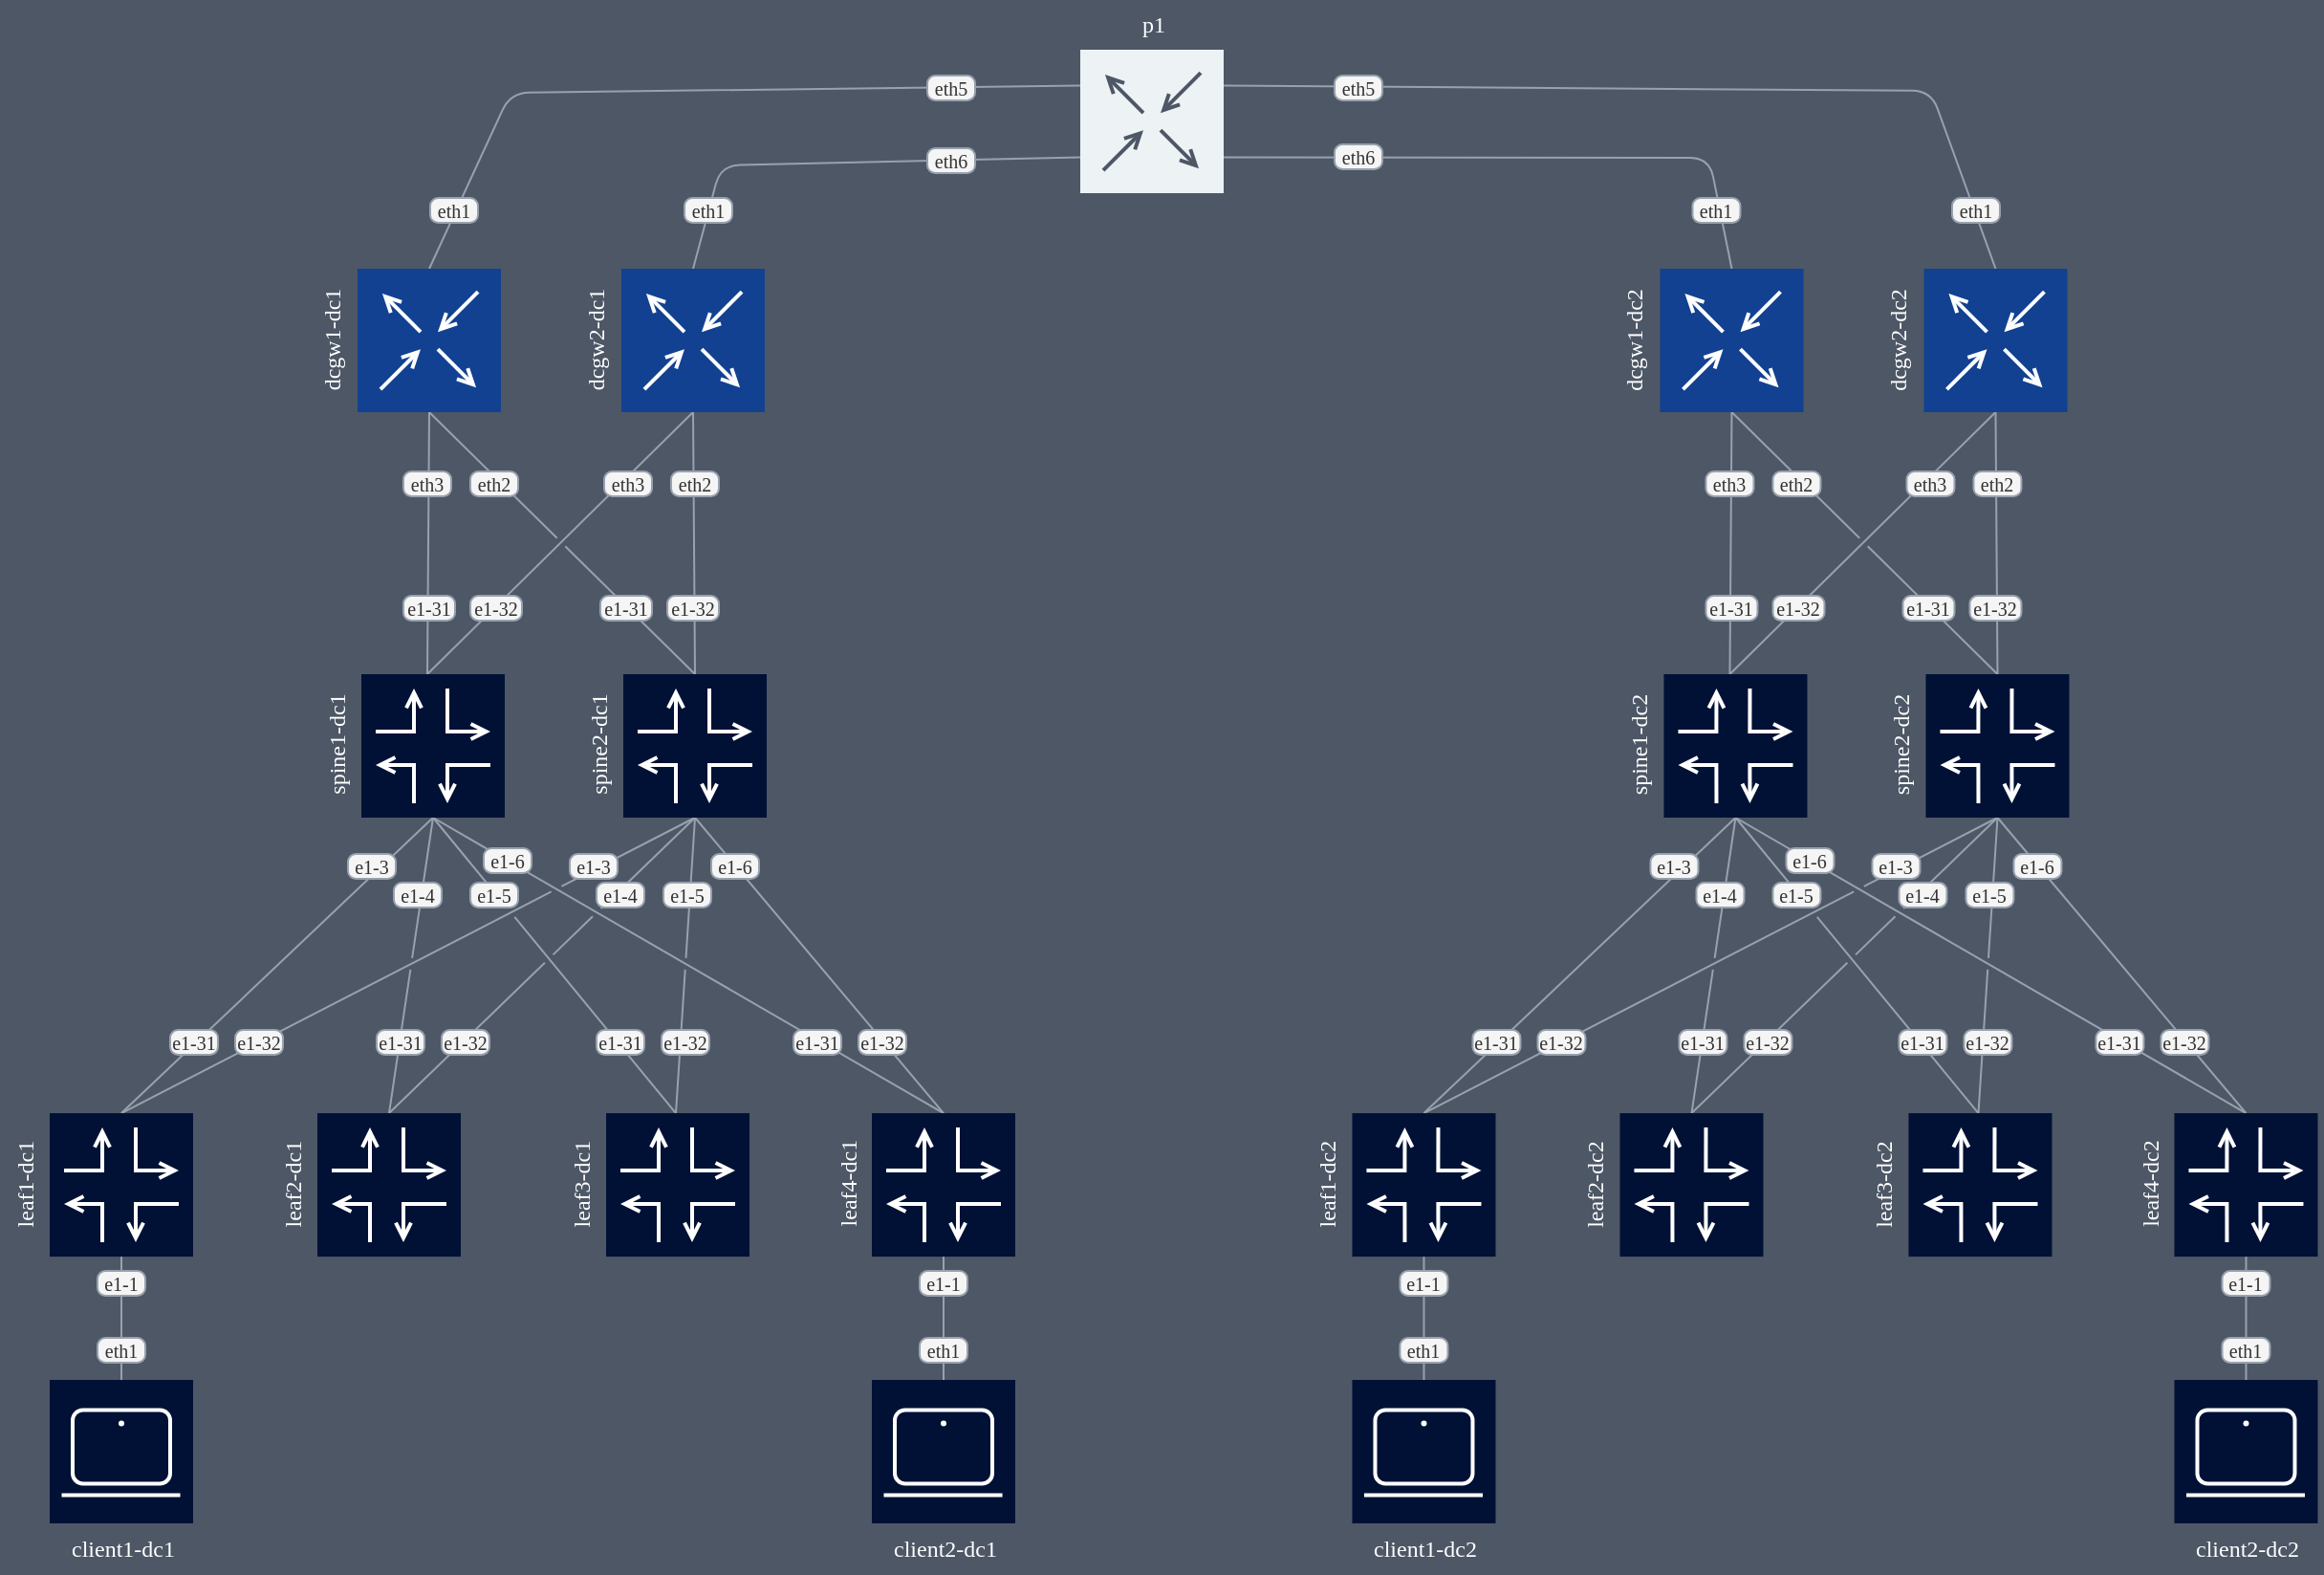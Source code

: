 <mxfile compressed="false" version="24.0.7" type="github" pages="2">
  <diagram id="Network Topology" name="Physical topology">
    <mxGraphModel dx="2074" dy="1155" grid="0" gridSize="2" guides="1" tooltips="1" connect="1" arrows="1" fold="1" page="1" pageScale="1" pageWidth="3300" pageHeight="4681" background="#4D5766" math="0" shadow="0">
      <root>
        <mxCell id="0" />
        <mxCell id="1" parent="0" />
        <mxCell id="XFLzxQZfM_v2sXhXUsD--137" value="" style="group" vertex="1" connectable="0" parent="1">
          <mxGeometry x="1654" y="419" width="75" height="75.0" as="geometry" />
        </mxCell>
        <mxCell id="XFLzxQZfM_v2sXhXUsD--138" value="" style="whiteSpace=wrap;html=1;aspect=fixed;fillColor=#edf3f5;strokeColor=none;connectable=1;allowArrows=1;" vertex="1" parent="XFLzxQZfM_v2sXhXUsD--137">
          <mxGeometry width="75" height="75" as="geometry" />
        </mxCell>
        <mxCell id="XFLzxQZfM_v2sXhXUsD--139" value="" style="endArrow=open;html=1;rounded=0;endFill=0;startSize=6;endSize=6;strokeColor=#4D5766;strokeWidth=2;entryX=0.56;entryY=0.441;entryDx=0;entryDy=0;entryPerimeter=0;exitX=0.84;exitY=0.161;exitDx=0;exitDy=0;exitPerimeter=0;" edge="1" parent="XFLzxQZfM_v2sXhXUsD--137" source="XFLzxQZfM_v2sXhXUsD--138" target="XFLzxQZfM_v2sXhXUsD--138">
          <mxGeometry width="50" height="50" relative="1" as="geometry">
            <mxPoint x="63" y="12.07" as="sourcePoint" />
            <mxPoint x="43" y="32.07" as="targetPoint" />
          </mxGeometry>
        </mxCell>
        <mxCell id="XFLzxQZfM_v2sXhXUsD--140" value="" style="endArrow=open;html=1;rounded=0;endFill=0;startSize=6;endSize=6;strokeColor=#4D5766;strokeWidth=2;entryX=0.44;entryY=0.561;entryDx=0;entryDy=0;entryPerimeter=0;exitX=0.16;exitY=0.841;exitDx=0;exitDy=0;exitPerimeter=0;" edge="1" parent="XFLzxQZfM_v2sXhXUsD--137">
          <mxGeometry width="50" height="50" relative="1" as="geometry">
            <mxPoint x="12.0" y="63.075" as="sourcePoint" />
            <mxPoint x="33" y="42.075" as="targetPoint" />
          </mxGeometry>
        </mxCell>
        <mxCell id="XFLzxQZfM_v2sXhXUsD--141" value="" style="endArrow=open;html=1;rounded=0;endFill=0;startSize=6;endSize=6;strokeColor=#4D5766;strokeWidth=2;entryX=0.173;entryY=0.174;entryDx=0;entryDy=0;entryPerimeter=0;exitX=0.44;exitY=0.441;exitDx=0;exitDy=0;exitPerimeter=0;" edge="1" parent="XFLzxQZfM_v2sXhXUsD--137" source="XFLzxQZfM_v2sXhXUsD--138" target="XFLzxQZfM_v2sXhXUsD--138">
          <mxGeometry width="50" height="50" relative="1" as="geometry">
            <mxPoint x="65" y="14.07" as="sourcePoint" />
            <mxPoint x="44" y="35.07" as="targetPoint" />
          </mxGeometry>
        </mxCell>
        <mxCell id="XFLzxQZfM_v2sXhXUsD--142" value="" style="endArrow=open;html=1;rounded=0;endFill=0;startSize=6;endSize=6;strokeColor=#4D5766;strokeWidth=2;entryX=0.827;entryY=0.828;entryDx=0;entryDy=0;entryPerimeter=0;" edge="1" parent="XFLzxQZfM_v2sXhXUsD--137" target="XFLzxQZfM_v2sXhXUsD--138">
          <mxGeometry width="50" height="50" relative="1" as="geometry">
            <mxPoint x="42" y="42.07" as="sourcePoint" />
            <mxPoint x="15" y="15.07" as="targetPoint" />
          </mxGeometry>
        </mxCell>
        <mxCell id="XFLzxQZfM_v2sXhXUsD--143" value="p1" style="text;html=1;align=center;verticalAlign=middle;resizable=0;points=[];autosize=1;strokeColor=none;fillColor=none;fontFamily=Google Sans;fontSource=https%3A%2F%2Ffonts.googleapis.com%2Fcss%3Ffamily%3DGoogle%2BSans;fontColor=#FFFFFF;rotation=0;" vertex="1" parent="1">
          <mxGeometry x="1676.5" y="393" width="30" height="26" as="geometry" />
        </mxCell>
        <object label="" src_label="e1-6" trgt_label="e1-31" source="spine1-dc1" target="leaf4-dc1" id="11e34e62b492b558eb1147c751843e40">
          <mxCell style="endArrow=none;jumpStyle=gap;exitY=1;exitX=0.5;fontFamily=Google Sans;fontSource=https%3A%2F%2Ffonts.googleapis.com%2Fcss%3Ffamily%3DGoogle%2BSans;entryX=0.5;entryY=0;entryDx=0;entryDy=0;strokeColor=#98A2AE;exitDx=0;exitDy=0;" parent="1" source="XFLzxQZfM_v2sXhXUsD--76" target="XFLzxQZfM_v2sXhXUsD--37" edge="1">
            <mxGeometry relative="1" as="geometry">
              <mxPoint x="1312.5" y="820.5" as="sourcePoint" />
              <mxPoint x="1565" y="973.5" as="targetPoint" />
            </mxGeometry>
          </mxCell>
        </object>
        <object label="" src_label="e1-3" trgt_label="e1-32" source="spine2-dc1" target="leaf1-dc1" id="be8a9e7dc0bc1c43fab98ff7dd33c904">
          <mxCell style="endArrow=none;jumpStyle=gap;entryY=0;exitY=1;entryX=0.5;exitX=0.5;fontFamily=Google Sans;fontSource=https%3A%2F%2Ffonts.googleapis.com%2Fcss%3Ffamily%3DGoogle%2BSans;entryDx=0;entryDy=0;strokeColor=#98A2AE;exitDx=0;exitDy=0;" parent="1" source="XFLzxQZfM_v2sXhXUsD--84" target="XFLzxQZfM_v2sXhXUsD--2" edge="1">
            <mxGeometry relative="1" as="geometry">
              <mxPoint x="1452.5" y="820.5" as="sourcePoint" />
              <mxPoint x="1152.5" y="975.04" as="targetPoint" />
            </mxGeometry>
          </mxCell>
        </object>
        <object label="" src_label="eth1" trgt_label="eth5" source="dcgw1-dc1" target="p1" id="0c637271b958e190790944e216d0e1cd">
          <mxCell style="endArrow=none;jumpStyle=gap;entryY=0.25;exitY=0;entryX=0;exitX=0.5;exitDx=0;exitDy=0;fontFamily=Google Sans;fontSource=https%3A%2F%2Ffonts.googleapis.com%2Fcss%3Ffamily%3DGoogle%2BSans;entryDx=0;entryDy=0;strokeColor=#98A2AE;" parent="1" source="XFLzxQZfM_v2sXhXUsD--105" target="XFLzxQZfM_v2sXhXUsD--138" edge="1">
            <mxGeometry relative="1" as="geometry">
              <mxPoint x="1312.5" y="534.32" as="sourcePoint" />
              <mxPoint x="1682.5" y="410.5" as="targetPoint" />
              <Array as="points">
                <mxPoint x="1356" y="441.5" />
              </Array>
            </mxGeometry>
          </mxCell>
        </object>
        <object label="" src_label="eth1" trgt_label="eth6" source="dcgw2-dc1" target="p1" id="ba817ebb1d00d02cf8c0dcaba1a7e5be">
          <mxCell style="endArrow=none;jumpStyle=gap;entryY=0.75;exitY=0;entryX=0;exitX=0.5;exitDx=0;exitDy=0;fontFamily=Google Sans;fontSource=https%3A%2F%2Ffonts.googleapis.com%2Fcss%3Ffamily%3DGoogle%2BSans;entryDx=0;entryDy=0;strokeColor=#98A2AE;" parent="1" source="XFLzxQZfM_v2sXhXUsD--118" target="XFLzxQZfM_v2sXhXUsD--138" edge="1">
            <mxGeometry relative="1" as="geometry">
              <mxPoint x="1452.5" y="534.32" as="sourcePoint" />
              <mxPoint x="1682.5" y="410.5" as="targetPoint" />
              <Array as="points">
                <mxPoint x="1466" y="479.5" />
              </Array>
            </mxGeometry>
          </mxCell>
        </object>
        <object label="" src_label="e1-31" trgt_label="eth3" source="spine1-dc1" target="dcgw1-dc1" id="8b5859603a6925d2c849d9743de38a1e">
          <mxCell style="endArrow=none;jumpStyle=gap;entryY=1;exitY=0;entryX=0.5;exitX=0.5;entryDx=0;entryDy=0;exitDx=0;exitDy=0;fontFamily=Google Sans;fontSource=https%3A%2F%2Ffonts.googleapis.com%2Fcss%3Ffamily%3DGoogle%2BSans;strokeColor=#98A2AE;" parent="1" target="XFLzxQZfM_v2sXhXUsD--105" edge="1">
            <mxGeometry relative="1" as="geometry">
              <mxPoint x="1312.5" y="745.5" as="sourcePoint" />
              <mxPoint x="1312.5" y="609.32" as="targetPoint" />
            </mxGeometry>
          </mxCell>
        </object>
        <object label="" src_label="e1-32" trgt_label="eth3" source="spine1-dc1" target="dcgw2-dc1" id="ae8b20479fd1f1029cdc591704fd1946">
          <mxCell style="endArrow=none;jumpStyle=gap;entryY=1;exitY=0;entryX=0.5;exitX=0.5;entryDx=0;entryDy=0;exitDx=0;exitDy=0;fontFamily=Google Sans;fontSource=https%3A%2F%2Ffonts.googleapis.com%2Fcss%3Ffamily%3DGoogle%2BSans;strokeColor=#98A2AE;" parent="1" target="XFLzxQZfM_v2sXhXUsD--118" edge="1">
            <mxGeometry relative="1" as="geometry">
              <mxPoint x="1312.5" y="745.5" as="sourcePoint" />
              <mxPoint x="1452.5" y="609.32" as="targetPoint" />
            </mxGeometry>
          </mxCell>
        </object>
        <object label="" src_label="e1-31" trgt_label="eth2" source="spine2-dc1" target="dcgw1-dc1" id="463040eab10b4bd470083bbec6d00ecb">
          <mxCell style="endArrow=none;jumpStyle=gap;entryY=1;exitY=0;entryX=0.5;exitX=0.5;entryDx=0;entryDy=0;exitDx=0;exitDy=0;fontFamily=Google Sans;fontSource=https%3A%2F%2Ffonts.googleapis.com%2Fcss%3Ffamily%3DGoogle%2BSans;strokeColor=#98A2AE;" parent="1" target="XFLzxQZfM_v2sXhXUsD--105" edge="1">
            <mxGeometry relative="1" as="geometry">
              <mxPoint x="1452.5" y="745.5" as="sourcePoint" />
              <mxPoint x="1312.5" y="609.32" as="targetPoint" />
            </mxGeometry>
          </mxCell>
        </object>
        <object label="" src_label="e1-32" trgt_label="eth2" source="spine2-dc1" target="dcgw2-dc1" id="3e7dd368fed04e2676a872ebfd4182c9">
          <mxCell style="endArrow=none;jumpStyle=gap;entryY=1;exitY=0;entryX=0.5;exitX=0.5;entryDx=0;entryDy=0;exitDx=0;exitDy=0;fontFamily=Google Sans;fontSource=https%3A%2F%2Ffonts.googleapis.com%2Fcss%3Ffamily%3DGoogle%2BSans;strokeColor=#98A2AE;" parent="1" target="XFLzxQZfM_v2sXhXUsD--118" edge="1">
            <mxGeometry relative="1" as="geometry">
              <mxPoint x="1452.5" y="745.5" as="sourcePoint" />
              <mxPoint x="1452.5" y="609.32" as="targetPoint" />
            </mxGeometry>
          </mxCell>
        </object>
        <object label="" src_label="e1-3" trgt_label="e1-31" source="spine1-dc1" target="leaf1-dc1" id="c7b0d9f3b5555ca65e23e2e205f105c9">
          <mxCell style="endArrow=none;jumpStyle=gap;entryY=0;exitY=1;entryX=0.5;exitX=0.5;fontFamily=Google Sans;fontSource=https%3A%2F%2Ffonts.googleapis.com%2Fcss%3Ffamily%3DGoogle%2BSans;entryDx=0;entryDy=0;strokeColor=#98A2AE;exitDx=0;exitDy=0;" parent="1" source="XFLzxQZfM_v2sXhXUsD--76" target="XFLzxQZfM_v2sXhXUsD--2" edge="1">
            <mxGeometry relative="1" as="geometry">
              <mxPoint x="1312.5" y="820.5" as="sourcePoint" />
              <mxPoint x="1152.5" y="975.04" as="targetPoint" />
            </mxGeometry>
          </mxCell>
        </object>
        <object label="" src_label="e1-4" trgt_label="e1-31" source="spine1-dc1" target="leaf2-dc1" id="80936374bf88d85b9fb00a365d6dc8f9">
          <mxCell style="endArrow=none;jumpStyle=gap;entryY=0;exitY=1;entryX=0.5;exitX=0.5;fontFamily=Google Sans;fontSource=https%3A%2F%2Ffonts.googleapis.com%2Fcss%3Ffamily%3DGoogle%2BSans;strokeColor=#98A2AE;exitDx=0;exitDy=0;" parent="1" source="XFLzxQZfM_v2sXhXUsD--76" edge="1">
            <mxGeometry relative="1" as="geometry">
              <mxPoint x="1312.5" y="820.5" as="sourcePoint" />
              <mxPoint x="1292.5" y="975.04" as="targetPoint" />
            </mxGeometry>
          </mxCell>
        </object>
        <object label="" src_label="e1-5" trgt_label="e1-31" source="spine1-dc1" target="leaf3-dc1" id="5a4bb3fd4d41b908d43d3258d2866f88">
          <mxCell style="endArrow=none;jumpStyle=gap;entryY=0;exitY=1;entryX=0.5;exitX=0.5;fontFamily=Google Sans;fontSource=https%3A%2F%2Ffonts.googleapis.com%2Fcss%3Ffamily%3DGoogle%2BSans;strokeColor=#98A2AE;exitDx=0;exitDy=0;" parent="1" source="XFLzxQZfM_v2sXhXUsD--76" edge="1">
            <mxGeometry relative="1" as="geometry">
              <mxPoint x="1312.5" y="820.5" as="sourcePoint" />
              <mxPoint x="1442.5" y="975.04" as="targetPoint" />
            </mxGeometry>
          </mxCell>
        </object>
        <object label="" src_label="e1-4" trgt_label="e1-32" source="spine2-dc1" target="leaf2-dc1" id="39bf41ef825ae28d1df6ae6bf73058ed">
          <mxCell style="endArrow=none;jumpStyle=gap;entryY=0;exitY=1;entryX=0.5;exitX=0.5;fontFamily=Google Sans;fontSource=https%3A%2F%2Ffonts.googleapis.com%2Fcss%3Ffamily%3DGoogle%2BSans;strokeColor=#98A2AE;" parent="1" edge="1">
            <mxGeometry relative="1" as="geometry">
              <mxPoint x="1452.5" y="820.5" as="sourcePoint" />
              <mxPoint x="1292.5" y="975.04" as="targetPoint" />
            </mxGeometry>
          </mxCell>
        </object>
        <object label="" src_label="e1-5" trgt_label="e1-32" source="spine2-dc1" target="leaf3-dc1" id="a9f58ea33ed91c2b39748e73223c3110">
          <mxCell style="endArrow=none;jumpStyle=gap;entryY=0;exitY=1;entryX=0.5;exitX=0.5;fontFamily=Google Sans;fontSource=https%3A%2F%2Ffonts.googleapis.com%2Fcss%3Ffamily%3DGoogle%2BSans;strokeColor=#98A2AE;" parent="1" edge="1">
            <mxGeometry relative="1" as="geometry">
              <mxPoint x="1452.5" y="820.5" as="sourcePoint" />
              <mxPoint x="1442.5" y="975.04" as="targetPoint" />
            </mxGeometry>
          </mxCell>
        </object>
        <object label="" src_label="e1-6" trgt_label="e1-32" source="spine2-dc1" target="leaf4-dc1" id="620fc4d52e0297e8f771b124b08fa147">
          <mxCell style="endArrow=none;jumpStyle=gap;entryY=0;exitY=1;entryX=0.5;exitX=0.5;fontFamily=Google Sans;fontSource=https%3A%2F%2Ffonts.googleapis.com%2Fcss%3Ffamily%3DGoogle%2BSans;entryDx=0;entryDy=0;strokeColor=#98A2AE;exitDx=0;exitDy=0;" parent="1" source="XFLzxQZfM_v2sXhXUsD--84" target="XFLzxQZfM_v2sXhXUsD--37" edge="1">
            <mxGeometry relative="1" as="geometry">
              <mxPoint x="1452.5" y="820.5" as="sourcePoint" />
              <mxPoint x="1582.5" y="975.04" as="targetPoint" />
            </mxGeometry>
          </mxCell>
        </object>
        <object label="" src_label="eth1" trgt_label="e1-1" source="client1-dc1" target="leaf1-dc1" id="b430e8e39376845e516a7affae09f064">
          <mxCell style="endArrow=none;jumpStyle=gap;entryY=1;exitY=0;entryX=0.5;exitX=0.5;exitDx=0;exitDy=0;entryDx=0;entryDy=0;fontFamily=Google Sans;fontSource=https%3A%2F%2Ffonts.googleapis.com%2Fcss%3Ffamily%3DGoogle%2BSans;strokeColor=#98a2ae;" parent="1" source="XFLzxQZfM_v2sXhXUsD--22" target="XFLzxQZfM_v2sXhXUsD--2" edge="1">
            <mxGeometry relative="1" as="geometry">
              <mxPoint x="1152.5" y="1115.04" as="sourcePoint" />
              <mxPoint x="1152.5" y="1050.04" as="targetPoint" />
            </mxGeometry>
          </mxCell>
        </object>
        <mxCell id="XFLzxQZfM_v2sXhXUsD--19" value="" style="endArrow=none;jumpStyle=gap;entryY=1;exitY=0;entryX=0.5;exitX=0.5;exitDx=0;exitDy=0;entryDx=0;entryDy=0;fontFamily=Google Sans;fontSource=https%3A%2F%2Ffonts.googleapis.com%2Fcss%3Ffamily%3DGoogle%2BSans;strokeColor=#98a2ae;" edge="1" parent="1" source="XFLzxQZfM_v2sXhXUsD--10" target="XFLzxQZfM_v2sXhXUsD--18">
          <mxGeometry relative="1" as="geometry">
            <mxPoint x="1152.5" y="1115.04" as="sourcePoint" />
            <mxPoint x="1153" y="1050.5" as="targetPoint" />
          </mxGeometry>
        </mxCell>
        <mxCell id="XFLzxQZfM_v2sXhXUsD--18" value="eth1" style="rounded=1;whiteSpace=wrap;html=1;fontFamily=Google Sans;fontSource=https%3A%2F%2Ffonts.googleapis.com%2Fcss%3Ffamily%3DGoogle%2BSans;arcSize=32;spacing=0;spacingBottom=1;fillColor=#f5f5f5;fontColor=#333333;strokeColor=#98A2AE;fontSize=10;" vertex="1" parent="1">
          <mxGeometry x="1140" y="1092.5" width="25" height="13" as="geometry" />
        </mxCell>
        <mxCell id="XFLzxQZfM_v2sXhXUsD--23" value="" style="endArrow=none;jumpStyle=gap;entryY=1;exitY=0;entryX=0.5;exitX=0.5;exitDx=0;exitDy=0;entryDx=0;entryDy=0;fontFamily=Google Sans;fontSource=https%3A%2F%2Ffonts.googleapis.com%2Fcss%3Ffamily%3DGoogle%2BSans;strokeColor=#98a2ae;" edge="1" parent="1" source="XFLzxQZfM_v2sXhXUsD--18" target="XFLzxQZfM_v2sXhXUsD--22">
          <mxGeometry relative="1" as="geometry">
            <mxPoint x="1153" y="1092.5" as="sourcePoint" />
            <mxPoint x="1152" y="1050.5" as="targetPoint" />
          </mxGeometry>
        </mxCell>
        <mxCell id="XFLzxQZfM_v2sXhXUsD--22" value="e1-1" style="rounded=1;whiteSpace=wrap;html=1;fontFamily=Google Sans;fontSource=https%3A%2F%2Ffonts.googleapis.com%2Fcss%3Ffamily%3DGoogle%2BSans;arcSize=32;spacing=0;spacingBottom=1;fillColor=#f5f5f5;fontColor=#333333;strokeColor=#98A2AE;fontSize=10;align=center;verticalAlign=middle;" vertex="1" parent="1">
          <mxGeometry x="1140" y="1057.5" width="25" height="13" as="geometry" />
        </mxCell>
        <object label="" src_label="eth1" trgt_label="e1-1" source="client1-dc1" target="leaf1-dc1" id="XFLzxQZfM_v2sXhXUsD--47">
          <mxCell style="endArrow=none;jumpStyle=gap;entryY=1;exitY=0;entryX=0.5;exitX=0.5;exitDx=0;exitDy=0;entryDx=0;entryDy=0;fontFamily=Google Sans;fontSource=https%3A%2F%2Ffonts.googleapis.com%2Fcss%3Ffamily%3DGoogle%2BSans;strokeColor=#98a2ae;" edge="1" parent="1" source="XFLzxQZfM_v2sXhXUsD--51" target="XFLzxQZfM_v2sXhXUsD--37">
            <mxGeometry relative="1" as="geometry">
              <mxPoint x="1582.5" y="1115.04" as="sourcePoint" />
              <mxPoint x="1583" y="1050.5" as="targetPoint" />
            </mxGeometry>
          </mxCell>
        </object>
        <mxCell id="XFLzxQZfM_v2sXhXUsD--48" value="" style="endArrow=none;jumpStyle=gap;entryY=1;exitY=0;entryX=0.5;exitX=0.5;exitDx=0;exitDy=0;entryDx=0;entryDy=0;fontFamily=Google Sans;fontSource=https%3A%2F%2Ffonts.googleapis.com%2Fcss%3Ffamily%3DGoogle%2BSans;strokeColor=#98a2ae;" edge="1" parent="1" target="XFLzxQZfM_v2sXhXUsD--49" source="XFLzxQZfM_v2sXhXUsD--43">
          <mxGeometry relative="1" as="geometry">
            <mxPoint x="1583" y="1114.5" as="sourcePoint" />
            <mxPoint x="1583" y="1050.5" as="targetPoint" />
          </mxGeometry>
        </mxCell>
        <mxCell id="XFLzxQZfM_v2sXhXUsD--49" value="eth1" style="rounded=1;whiteSpace=wrap;html=1;fontFamily=Google Sans;fontSource=https%3A%2F%2Ffonts.googleapis.com%2Fcss%3Ffamily%3DGoogle%2BSans;arcSize=32;spacing=0;spacingBottom=1;fillColor=#f5f5f5;fontColor=#333333;strokeColor=#98A2AE;fontSize=10;" vertex="1" parent="1">
          <mxGeometry x="1570" y="1092.5" width="25" height="13" as="geometry" />
        </mxCell>
        <mxCell id="XFLzxQZfM_v2sXhXUsD--50" value="" style="endArrow=none;jumpStyle=gap;entryY=1;exitY=0;entryX=0.5;exitX=0.5;exitDx=0;exitDy=0;entryDx=0;entryDy=0;fontFamily=Google Sans;fontSource=https%3A%2F%2Ffonts.googleapis.com%2Fcss%3Ffamily%3DGoogle%2BSans;strokeColor=#98a2ae;" edge="1" parent="1" source="XFLzxQZfM_v2sXhXUsD--49" target="XFLzxQZfM_v2sXhXUsD--51">
          <mxGeometry relative="1" as="geometry">
            <mxPoint x="1583" y="1092.5" as="sourcePoint" />
            <mxPoint x="1582" y="1050.5" as="targetPoint" />
          </mxGeometry>
        </mxCell>
        <mxCell id="XFLzxQZfM_v2sXhXUsD--51" value="e1-1" style="rounded=1;whiteSpace=wrap;html=1;fontFamily=Google Sans;fontSource=https%3A%2F%2Ffonts.googleapis.com%2Fcss%3Ffamily%3DGoogle%2BSans;arcSize=32;spacing=0;spacingBottom=1;fillColor=#f5f5f5;fontColor=#333333;strokeColor=#98A2AE;fontSize=10;align=center;verticalAlign=middle;" vertex="1" parent="1">
          <mxGeometry x="1570" y="1057.5" width="25" height="13" as="geometry" />
        </mxCell>
        <mxCell id="XFLzxQZfM_v2sXhXUsD--55" value="" style="group" vertex="1" connectable="0" parent="1">
          <mxGeometry x="1089" y="975.04" width="101" height="75" as="geometry" />
        </mxCell>
        <mxCell id="XFLzxQZfM_v2sXhXUsD--8" value="" style="group;aspect=fixed;" vertex="1" connectable="0" parent="XFLzxQZfM_v2sXhXUsD--55">
          <mxGeometry x="26" width="75" height="75" as="geometry" />
        </mxCell>
        <mxCell id="XFLzxQZfM_v2sXhXUsD--2" value="" style="whiteSpace=wrap;html=1;aspect=fixed;fillColor=#001135;strokeColor=none;connectable=1;allowArrows=1;" vertex="1" parent="XFLzxQZfM_v2sXhXUsD--8">
          <mxGeometry width="75" height="75" as="geometry" />
        </mxCell>
        <mxCell id="XFLzxQZfM_v2sXhXUsD--3" value="" style="endArrow=open;html=1;edgeStyle=orthogonalEdgeStyle;rounded=0;endFill=0;startSize=6;endSize=6;strokeColor=#FFFFFF;strokeWidth=2;" edge="1" parent="XFLzxQZfM_v2sXhXUsD--8">
          <mxGeometry width="50" height="50" relative="1" as="geometry">
            <mxPoint x="7.5" y="30" as="sourcePoint" />
            <mxPoint x="27.5" y="7.5" as="targetPoint" />
            <Array as="points">
              <mxPoint x="27.5" y="30" />
            </Array>
          </mxGeometry>
        </mxCell>
        <mxCell id="XFLzxQZfM_v2sXhXUsD--4" value="" style="endArrow=open;html=1;edgeStyle=orthogonalEdgeStyle;rounded=0;endFill=0;startSize=6;endSize=6;strokeColor=#FFFFFF;strokeWidth=2;" edge="1" parent="XFLzxQZfM_v2sXhXUsD--8">
          <mxGeometry width="50" height="50" relative="1" as="geometry">
            <mxPoint x="27.5" y="67.5" as="sourcePoint" />
            <mxPoint x="7.5" y="47.5" as="targetPoint" />
            <Array as="points">
              <mxPoint x="27.5" y="47.5" />
            </Array>
          </mxGeometry>
        </mxCell>
        <mxCell id="XFLzxQZfM_v2sXhXUsD--5" value="" style="endArrow=open;html=1;edgeStyle=orthogonalEdgeStyle;rounded=0;endFill=0;startSize=6;endSize=6;strokeColor=#FFFFFF;strokeWidth=2;" edge="1" parent="XFLzxQZfM_v2sXhXUsD--8">
          <mxGeometry width="50" height="50" relative="1" as="geometry">
            <mxPoint x="45.0" y="7.5" as="sourcePoint" />
            <mxPoint x="67.5" y="30" as="targetPoint" />
            <Array as="points">
              <mxPoint x="45.0" y="30" />
            </Array>
          </mxGeometry>
        </mxCell>
        <mxCell id="XFLzxQZfM_v2sXhXUsD--6" value="" style="endArrow=open;html=1;edgeStyle=orthogonalEdgeStyle;rounded=0;endFill=0;startSize=6;endSize=6;strokeColor=#FFFFFF;strokeWidth=2;" edge="1" parent="XFLzxQZfM_v2sXhXUsD--8">
          <mxGeometry width="50" height="50" relative="1" as="geometry">
            <mxPoint x="67.5" y="47.5" as="sourcePoint" />
            <mxPoint x="45.0" y="67.5" as="targetPoint" />
            <Array as="points">
              <mxPoint x="45.0" y="47.5" />
            </Array>
          </mxGeometry>
        </mxCell>
        <mxCell id="XFLzxQZfM_v2sXhXUsD--54" value="leaf1-dc1" style="text;html=1;align=center;verticalAlign=middle;resizable=0;points=[];autosize=1;strokeColor=none;fillColor=none;fontFamily=Google Sans;fontSource=https%3A%2F%2Ffonts.googleapis.com%2Fcss%3Ffamily%3DGoogle%2BSans;fontColor=#FFFFFF;rotation=-90;" vertex="1" parent="XFLzxQZfM_v2sXhXUsD--55">
          <mxGeometry x="-20" y="24.5" width="66" height="26" as="geometry" />
        </mxCell>
        <mxCell id="XFLzxQZfM_v2sXhXUsD--58" value="" style="group" vertex="1" connectable="0" parent="1">
          <mxGeometry x="1380" y="975.04" width="101" height="75" as="geometry" />
        </mxCell>
        <mxCell id="XFLzxQZfM_v2sXhXUsD--30" value="" style="group;aspect=fixed;" vertex="1" connectable="0" parent="XFLzxQZfM_v2sXhXUsD--58">
          <mxGeometry x="26" width="75" height="75" as="geometry" />
        </mxCell>
        <mxCell id="XFLzxQZfM_v2sXhXUsD--31" value="" style="whiteSpace=wrap;html=1;aspect=fixed;fillColor=#001135;strokeColor=none;connectable=1;allowArrows=1;" vertex="1" parent="XFLzxQZfM_v2sXhXUsD--30">
          <mxGeometry width="75" height="75" as="geometry" />
        </mxCell>
        <mxCell id="XFLzxQZfM_v2sXhXUsD--32" value="" style="endArrow=open;html=1;edgeStyle=orthogonalEdgeStyle;rounded=0;endFill=0;startSize=6;endSize=6;strokeColor=#FFFFFF;strokeWidth=2;" edge="1" parent="XFLzxQZfM_v2sXhXUsD--30">
          <mxGeometry width="50" height="50" relative="1" as="geometry">
            <mxPoint x="7.5" y="30" as="sourcePoint" />
            <mxPoint x="27.5" y="7.5" as="targetPoint" />
            <Array as="points">
              <mxPoint x="27.5" y="30" />
            </Array>
          </mxGeometry>
        </mxCell>
        <mxCell id="XFLzxQZfM_v2sXhXUsD--33" value="" style="endArrow=open;html=1;edgeStyle=orthogonalEdgeStyle;rounded=0;endFill=0;startSize=6;endSize=6;strokeColor=#FFFFFF;strokeWidth=2;" edge="1" parent="XFLzxQZfM_v2sXhXUsD--30">
          <mxGeometry width="50" height="50" relative="1" as="geometry">
            <mxPoint x="27.5" y="67.5" as="sourcePoint" />
            <mxPoint x="7.5" y="47.5" as="targetPoint" />
            <Array as="points">
              <mxPoint x="27.5" y="47.5" />
            </Array>
          </mxGeometry>
        </mxCell>
        <mxCell id="XFLzxQZfM_v2sXhXUsD--34" value="" style="endArrow=open;html=1;edgeStyle=orthogonalEdgeStyle;rounded=0;endFill=0;startSize=6;endSize=6;strokeColor=#FFFFFF;strokeWidth=2;" edge="1" parent="XFLzxQZfM_v2sXhXUsD--30">
          <mxGeometry width="50" height="50" relative="1" as="geometry">
            <mxPoint x="45.0" y="7.5" as="sourcePoint" />
            <mxPoint x="67.5" y="30" as="targetPoint" />
            <Array as="points">
              <mxPoint x="45.0" y="30" />
            </Array>
          </mxGeometry>
        </mxCell>
        <mxCell id="XFLzxQZfM_v2sXhXUsD--35" value="" style="endArrow=open;html=1;edgeStyle=orthogonalEdgeStyle;rounded=0;endFill=0;startSize=6;endSize=6;strokeColor=#FFFFFF;strokeWidth=2;" edge="1" parent="XFLzxQZfM_v2sXhXUsD--30">
          <mxGeometry width="50" height="50" relative="1" as="geometry">
            <mxPoint x="67.5" y="47.5" as="sourcePoint" />
            <mxPoint x="45.0" y="67.5" as="targetPoint" />
            <Array as="points">
              <mxPoint x="45.0" y="47.5" />
            </Array>
          </mxGeometry>
        </mxCell>
        <mxCell id="XFLzxQZfM_v2sXhXUsD--57" value="leaf3-dc1" style="text;html=1;align=center;verticalAlign=middle;resizable=0;points=[];autosize=1;strokeColor=none;fillColor=none;fontFamily=Google Sans;fontSource=https%3A%2F%2Ffonts.googleapis.com%2Fcss%3Ffamily%3DGoogle%2BSans;fontColor=#FFFFFF;rotation=-90;" vertex="1" parent="XFLzxQZfM_v2sXhXUsD--58">
          <mxGeometry x="-21" y="24.5" width="68" height="26" as="geometry" />
        </mxCell>
        <mxCell id="XFLzxQZfM_v2sXhXUsD--59" value="" style="group" vertex="1" connectable="0" parent="1">
          <mxGeometry x="1229" y="975.04" width="101" height="75" as="geometry" />
        </mxCell>
        <mxCell id="XFLzxQZfM_v2sXhXUsD--24" value="" style="group;aspect=fixed;" vertex="1" connectable="0" parent="XFLzxQZfM_v2sXhXUsD--59">
          <mxGeometry x="26" width="75" height="75" as="geometry" />
        </mxCell>
        <mxCell id="XFLzxQZfM_v2sXhXUsD--25" value="" style="whiteSpace=wrap;html=1;aspect=fixed;fillColor=#001135;strokeColor=none;connectable=1;allowArrows=1;" vertex="1" parent="XFLzxQZfM_v2sXhXUsD--24">
          <mxGeometry width="75" height="75" as="geometry" />
        </mxCell>
        <mxCell id="XFLzxQZfM_v2sXhXUsD--26" value="" style="endArrow=open;html=1;edgeStyle=orthogonalEdgeStyle;rounded=0;endFill=0;startSize=6;endSize=6;strokeColor=#FFFFFF;strokeWidth=2;" edge="1" parent="XFLzxQZfM_v2sXhXUsD--24">
          <mxGeometry width="50" height="50" relative="1" as="geometry">
            <mxPoint x="7.5" y="30" as="sourcePoint" />
            <mxPoint x="27.5" y="7.5" as="targetPoint" />
            <Array as="points">
              <mxPoint x="27.5" y="30" />
            </Array>
          </mxGeometry>
        </mxCell>
        <mxCell id="XFLzxQZfM_v2sXhXUsD--27" value="" style="endArrow=open;html=1;edgeStyle=orthogonalEdgeStyle;rounded=0;endFill=0;startSize=6;endSize=6;strokeColor=#FFFFFF;strokeWidth=2;" edge="1" parent="XFLzxQZfM_v2sXhXUsD--24">
          <mxGeometry width="50" height="50" relative="1" as="geometry">
            <mxPoint x="27.5" y="67.5" as="sourcePoint" />
            <mxPoint x="7.5" y="47.5" as="targetPoint" />
            <Array as="points">
              <mxPoint x="27.5" y="47.5" />
            </Array>
          </mxGeometry>
        </mxCell>
        <mxCell id="XFLzxQZfM_v2sXhXUsD--28" value="" style="endArrow=open;html=1;edgeStyle=orthogonalEdgeStyle;rounded=0;endFill=0;startSize=6;endSize=6;strokeColor=#FFFFFF;strokeWidth=2;" edge="1" parent="XFLzxQZfM_v2sXhXUsD--24">
          <mxGeometry width="50" height="50" relative="1" as="geometry">
            <mxPoint x="45.0" y="7.5" as="sourcePoint" />
            <mxPoint x="67.5" y="30" as="targetPoint" />
            <Array as="points">
              <mxPoint x="45.0" y="30" />
            </Array>
          </mxGeometry>
        </mxCell>
        <mxCell id="XFLzxQZfM_v2sXhXUsD--29" value="" style="endArrow=open;html=1;edgeStyle=orthogonalEdgeStyle;rounded=0;endFill=0;startSize=6;endSize=6;strokeColor=#FFFFFF;strokeWidth=2;" edge="1" parent="XFLzxQZfM_v2sXhXUsD--24">
          <mxGeometry width="50" height="50" relative="1" as="geometry">
            <mxPoint x="67.5" y="47.5" as="sourcePoint" />
            <mxPoint x="45.0" y="67.5" as="targetPoint" />
            <Array as="points">
              <mxPoint x="45.0" y="47.5" />
            </Array>
          </mxGeometry>
        </mxCell>
        <mxCell id="XFLzxQZfM_v2sXhXUsD--56" value="leaf2-dc1" style="text;html=1;align=center;verticalAlign=middle;resizable=0;points=[];autosize=1;strokeColor=none;fillColor=none;fontFamily=Google Sans;fontSource=https%3A%2F%2Ffonts.googleapis.com%2Fcss%3Ffamily%3DGoogle%2BSans;fontColor=#FFFFFF;rotation=-90;" vertex="1" parent="XFLzxQZfM_v2sXhXUsD--59">
          <mxGeometry x="-21" y="24.5" width="68" height="26" as="geometry" />
        </mxCell>
        <mxCell id="XFLzxQZfM_v2sXhXUsD--61" value="" style="group" vertex="1" connectable="0" parent="1">
          <mxGeometry x="1519.5" y="975.04" width="100.5" height="75" as="geometry" />
        </mxCell>
        <mxCell id="XFLzxQZfM_v2sXhXUsD--36" value="" style="group;aspect=fixed;" vertex="1" connectable="0" parent="XFLzxQZfM_v2sXhXUsD--61">
          <mxGeometry x="25.5" width="75" height="75" as="geometry" />
        </mxCell>
        <mxCell id="XFLzxQZfM_v2sXhXUsD--37" value="" style="whiteSpace=wrap;html=1;aspect=fixed;fillColor=#001135;strokeColor=none;connectable=1;allowArrows=1;" vertex="1" parent="XFLzxQZfM_v2sXhXUsD--36">
          <mxGeometry width="75" height="75" as="geometry" />
        </mxCell>
        <mxCell id="XFLzxQZfM_v2sXhXUsD--38" value="" style="endArrow=open;html=1;edgeStyle=orthogonalEdgeStyle;rounded=0;endFill=0;startSize=6;endSize=6;strokeColor=#FFFFFF;strokeWidth=2;" edge="1" parent="XFLzxQZfM_v2sXhXUsD--36">
          <mxGeometry width="50" height="50" relative="1" as="geometry">
            <mxPoint x="7.5" y="30" as="sourcePoint" />
            <mxPoint x="27.5" y="7.5" as="targetPoint" />
            <Array as="points">
              <mxPoint x="27.5" y="30" />
            </Array>
          </mxGeometry>
        </mxCell>
        <mxCell id="XFLzxQZfM_v2sXhXUsD--39" value="" style="endArrow=open;html=1;edgeStyle=orthogonalEdgeStyle;rounded=0;endFill=0;startSize=6;endSize=6;strokeColor=#FFFFFF;strokeWidth=2;" edge="1" parent="XFLzxQZfM_v2sXhXUsD--36">
          <mxGeometry width="50" height="50" relative="1" as="geometry">
            <mxPoint x="27.5" y="67.5" as="sourcePoint" />
            <mxPoint x="7.5" y="47.5" as="targetPoint" />
            <Array as="points">
              <mxPoint x="27.5" y="47.5" />
            </Array>
          </mxGeometry>
        </mxCell>
        <mxCell id="XFLzxQZfM_v2sXhXUsD--40" value="" style="endArrow=open;html=1;edgeStyle=orthogonalEdgeStyle;rounded=0;endFill=0;startSize=6;endSize=6;strokeColor=#FFFFFF;strokeWidth=2;" edge="1" parent="XFLzxQZfM_v2sXhXUsD--36">
          <mxGeometry width="50" height="50" relative="1" as="geometry">
            <mxPoint x="45.0" y="7.5" as="sourcePoint" />
            <mxPoint x="67.5" y="30" as="targetPoint" />
            <Array as="points">
              <mxPoint x="45.0" y="30" />
            </Array>
          </mxGeometry>
        </mxCell>
        <mxCell id="XFLzxQZfM_v2sXhXUsD--41" value="" style="endArrow=open;html=1;edgeStyle=orthogonalEdgeStyle;rounded=0;endFill=0;startSize=6;endSize=6;strokeColor=#FFFFFF;strokeWidth=2;" edge="1" parent="XFLzxQZfM_v2sXhXUsD--36">
          <mxGeometry width="50" height="50" relative="1" as="geometry">
            <mxPoint x="67.5" y="47.5" as="sourcePoint" />
            <mxPoint x="45.0" y="67.5" as="targetPoint" />
            <Array as="points">
              <mxPoint x="45.0" y="47.5" />
            </Array>
          </mxGeometry>
        </mxCell>
        <mxCell id="XFLzxQZfM_v2sXhXUsD--60" value="leaf4-dc1" style="text;html=1;align=center;verticalAlign=middle;resizable=0;points=[];autosize=1;strokeColor=none;fillColor=none;fontFamily=Google Sans;fontSource=https%3A%2F%2Ffonts.googleapis.com%2Fcss%3Ffamily%3DGoogle%2BSans;fontColor=#FFFFFF;rotation=-90;" vertex="1" parent="XFLzxQZfM_v2sXhXUsD--61">
          <mxGeometry x="-21.5" y="24.5" width="69" height="26" as="geometry" />
        </mxCell>
        <mxCell id="XFLzxQZfM_v2sXhXUsD--62" value="" style="group" vertex="1" connectable="0" parent="1">
          <mxGeometry x="1114.755" y="1114.5" width="75.49" height="101" as="geometry" />
        </mxCell>
        <mxCell id="XFLzxQZfM_v2sXhXUsD--9" value="" style="group;aspect=fixed;" vertex="1" connectable="0" parent="XFLzxQZfM_v2sXhXUsD--62">
          <mxGeometry width="75.49" height="75" as="geometry" />
        </mxCell>
        <mxCell id="XFLzxQZfM_v2sXhXUsD--10" value="" style="whiteSpace=wrap;html=1;aspect=fixed;fillColor=#001135;strokeColor=none;connectable=1;allowArrows=1;" vertex="1" parent="XFLzxQZfM_v2sXhXUsD--9">
          <mxGeometry x="0.245" width="75" height="75" as="geometry" />
        </mxCell>
        <mxCell id="XFLzxQZfM_v2sXhXUsD--17" value="" style="endArrow=none;html=1;rounded=0;entryX=0.907;entryY=0.793;entryDx=0;entryDy=0;entryPerimeter=0;exitX=0.08;exitY=0.793;exitDx=0;exitDy=0;exitPerimeter=0;strokeColor=#FFFFFF;strokeWidth=2;" edge="1" parent="XFLzxQZfM_v2sXhXUsD--9">
          <mxGeometry width="50" height="50" relative="1" as="geometry">
            <mxPoint x="6.49" y="60.235" as="sourcePoint" />
            <mxPoint x="68.515" y="60.235" as="targetPoint" />
          </mxGeometry>
        </mxCell>
        <mxCell id="XFLzxQZfM_v2sXhXUsD--15" value="" style="rounded=1;whiteSpace=wrap;html=1;arcSize=14;fillColor=none;strokeColor=#FFFFFF;strokeWidth=2;" vertex="1" parent="XFLzxQZfM_v2sXhXUsD--9">
          <mxGeometry x="12.245" y="15.76" width="51" height="38.46" as="geometry" />
        </mxCell>
        <mxCell id="XFLzxQZfM_v2sXhXUsD--16" value="" style="ellipse;whiteSpace=wrap;html=1;aspect=fixed;strokeColor=none;" vertex="1" parent="XFLzxQZfM_v2sXhXUsD--9">
          <mxGeometry x="36.245" y="21.22" width="3" height="3" as="geometry" />
        </mxCell>
        <mxCell id="XFLzxQZfM_v2sXhXUsD--52" value="client1-dc1" style="text;html=1;align=center;verticalAlign=middle;resizable=0;points=[];autosize=1;strokeColor=none;fillColor=none;fontFamily=Google Sans;fontSource=https%3A%2F%2Ffonts.googleapis.com%2Fcss%3Ffamily%3DGoogle%2BSans;fontColor=#FFFFFF;" vertex="1" parent="XFLzxQZfM_v2sXhXUsD--62">
          <mxGeometry x="0.245" y="75" width="75" height="26" as="geometry" />
        </mxCell>
        <mxCell id="XFLzxQZfM_v2sXhXUsD--63" value="" style="group" vertex="1" connectable="0" parent="1">
          <mxGeometry x="1544" y="1114.5" width="77" height="101" as="geometry" />
        </mxCell>
        <mxCell id="XFLzxQZfM_v2sXhXUsD--42" value="" style="group;aspect=fixed;" vertex="1" connectable="0" parent="XFLzxQZfM_v2sXhXUsD--63">
          <mxGeometry x="0.755" width="75.49" height="75" as="geometry" />
        </mxCell>
        <mxCell id="XFLzxQZfM_v2sXhXUsD--43" value="" style="whiteSpace=wrap;html=1;aspect=fixed;fillColor=#001135;strokeColor=none;connectable=1;allowArrows=1;" vertex="1" parent="XFLzxQZfM_v2sXhXUsD--42">
          <mxGeometry x="0.245" width="75" height="75" as="geometry" />
        </mxCell>
        <mxCell id="XFLzxQZfM_v2sXhXUsD--44" value="" style="endArrow=none;html=1;rounded=0;entryX=0.907;entryY=0.793;entryDx=0;entryDy=0;entryPerimeter=0;exitX=0.08;exitY=0.793;exitDx=0;exitDy=0;exitPerimeter=0;strokeColor=#FFFFFF;strokeWidth=2;" edge="1" parent="XFLzxQZfM_v2sXhXUsD--42">
          <mxGeometry width="50" height="50" relative="1" as="geometry">
            <mxPoint x="6.49" y="60.235" as="sourcePoint" />
            <mxPoint x="68.515" y="60.235" as="targetPoint" />
          </mxGeometry>
        </mxCell>
        <mxCell id="XFLzxQZfM_v2sXhXUsD--45" value="" style="rounded=1;whiteSpace=wrap;html=1;arcSize=14;fillColor=none;strokeColor=#FFFFFF;strokeWidth=2;" vertex="1" parent="XFLzxQZfM_v2sXhXUsD--42">
          <mxGeometry x="12.245" y="15.76" width="51" height="38.46" as="geometry" />
        </mxCell>
        <mxCell id="XFLzxQZfM_v2sXhXUsD--46" value="" style="ellipse;whiteSpace=wrap;html=1;aspect=fixed;strokeColor=none;" vertex="1" parent="XFLzxQZfM_v2sXhXUsD--42">
          <mxGeometry x="36.245" y="21.22" width="3" height="3" as="geometry" />
        </mxCell>
        <mxCell id="XFLzxQZfM_v2sXhXUsD--53" value="client2-dc1" style="text;html=1;align=center;verticalAlign=middle;resizable=0;points=[];autosize=1;strokeColor=none;fillColor=none;fontFamily=Google Sans;fontSource=https%3A%2F%2Ffonts.googleapis.com%2Fcss%3Ffamily%3DGoogle%2BSans;fontColor=#FFFFFF;" vertex="1" parent="XFLzxQZfM_v2sXhXUsD--63">
          <mxGeometry y="75" width="77" height="26" as="geometry" />
        </mxCell>
        <mxCell id="XFLzxQZfM_v2sXhXUsD--64" value="e1-31" style="rounded=1;whiteSpace=wrap;html=1;fontFamily=Google Sans;fontSource=https%3A%2F%2Ffonts.googleapis.com%2Fcss%3Ffamily%3DGoogle%2BSans;arcSize=32;spacing=0;spacingBottom=1;fillColor=#f5f5f5;fontColor=#333333;strokeColor=#98A2AE;fontSize=10;" vertex="1" parent="1">
          <mxGeometry x="1178" y="931.5" width="25" height="13" as="geometry" />
        </mxCell>
        <mxCell id="XFLzxQZfM_v2sXhXUsD--67" value="e1-32" style="rounded=1;whiteSpace=wrap;html=1;fontFamily=Google Sans;fontSource=https%3A%2F%2Ffonts.googleapis.com%2Fcss%3Ffamily%3DGoogle%2BSans;arcSize=32;spacing=0;spacingBottom=1;fillColor=#f5f5f5;fontColor=#333333;strokeColor=#98A2AE;fontSize=10;" vertex="1" parent="1">
          <mxGeometry x="1212" y="931.5" width="25" height="13" as="geometry" />
        </mxCell>
        <mxCell id="XFLzxQZfM_v2sXhXUsD--68" value="e1-31" style="rounded=1;whiteSpace=wrap;html=1;fontFamily=Google Sans;fontSource=https%3A%2F%2Ffonts.googleapis.com%2Fcss%3Ffamily%3DGoogle%2BSans;arcSize=32;spacing=0;spacingBottom=1;fillColor=#f5f5f5;fontColor=#333333;strokeColor=#98A2AE;fontSize=10;" vertex="1" parent="1">
          <mxGeometry x="1286" y="931.5" width="25" height="13" as="geometry" />
        </mxCell>
        <mxCell id="XFLzxQZfM_v2sXhXUsD--69" value="e1-32" style="rounded=1;whiteSpace=wrap;html=1;fontFamily=Google Sans;fontSource=https%3A%2F%2Ffonts.googleapis.com%2Fcss%3Ffamily%3DGoogle%2BSans;arcSize=32;spacing=0;spacingBottom=1;fillColor=#f5f5f5;fontColor=#333333;strokeColor=#98A2AE;fontSize=10;" vertex="1" parent="1">
          <mxGeometry x="1320" y="931.5" width="25" height="13" as="geometry" />
        </mxCell>
        <mxCell id="XFLzxQZfM_v2sXhXUsD--70" value="e1-31" style="rounded=1;whiteSpace=wrap;html=1;fontFamily=Google Sans;fontSource=https%3A%2F%2Ffonts.googleapis.com%2Fcss%3Ffamily%3DGoogle%2BSans;arcSize=32;spacing=0;spacingBottom=1;fillColor=#f5f5f5;fontColor=#333333;strokeColor=#98A2AE;fontSize=10;" vertex="1" parent="1">
          <mxGeometry x="1401" y="931.5" width="25" height="13" as="geometry" />
        </mxCell>
        <mxCell id="XFLzxQZfM_v2sXhXUsD--71" value="e1-32" style="rounded=1;whiteSpace=wrap;html=1;fontFamily=Google Sans;fontSource=https%3A%2F%2Ffonts.googleapis.com%2Fcss%3Ffamily%3DGoogle%2BSans;arcSize=32;spacing=0;spacingBottom=1;fillColor=#f5f5f5;fontColor=#333333;strokeColor=#98A2AE;fontSize=10;" vertex="1" parent="1">
          <mxGeometry x="1435" y="931.5" width="25" height="13" as="geometry" />
        </mxCell>
        <mxCell id="XFLzxQZfM_v2sXhXUsD--72" value="e1-31" style="rounded=1;whiteSpace=wrap;html=1;fontFamily=Google Sans;fontSource=https%3A%2F%2Ffonts.googleapis.com%2Fcss%3Ffamily%3DGoogle%2BSans;arcSize=32;spacing=0;spacingBottom=1;fillColor=#f5f5f5;fontColor=#333333;strokeColor=#98A2AE;fontSize=10;" vertex="1" parent="1">
          <mxGeometry x="1504" y="931.5" width="25" height="13" as="geometry" />
        </mxCell>
        <mxCell id="XFLzxQZfM_v2sXhXUsD--73" value="e1-32" style="rounded=1;whiteSpace=wrap;html=1;fontFamily=Google Sans;fontSource=https%3A%2F%2Ffonts.googleapis.com%2Fcss%3Ffamily%3DGoogle%2BSans;arcSize=32;spacing=0;spacingBottom=1;fillColor=#f5f5f5;fontColor=#333333;strokeColor=#98A2AE;fontSize=10;" vertex="1" parent="1">
          <mxGeometry x="1538" y="931.5" width="25" height="13" as="geometry" />
        </mxCell>
        <mxCell id="XFLzxQZfM_v2sXhXUsD--74" value="" style="group" vertex="1" connectable="0" parent="1">
          <mxGeometry x="1252" y="745.5" width="101" height="75" as="geometry" />
        </mxCell>
        <mxCell id="XFLzxQZfM_v2sXhXUsD--75" value="" style="group;aspect=fixed;" vertex="1" connectable="0" parent="XFLzxQZfM_v2sXhXUsD--74">
          <mxGeometry x="26" width="75" height="75" as="geometry" />
        </mxCell>
        <mxCell id="XFLzxQZfM_v2sXhXUsD--76" value="" style="whiteSpace=wrap;html=1;aspect=fixed;fillColor=#001135;strokeColor=none;connectable=1;allowArrows=1;" vertex="1" parent="XFLzxQZfM_v2sXhXUsD--75">
          <mxGeometry width="75" height="75" as="geometry" />
        </mxCell>
        <mxCell id="XFLzxQZfM_v2sXhXUsD--77" value="" style="endArrow=open;html=1;edgeStyle=orthogonalEdgeStyle;rounded=0;endFill=0;startSize=6;endSize=6;strokeColor=#FFFFFF;strokeWidth=2;" edge="1" parent="XFLzxQZfM_v2sXhXUsD--75">
          <mxGeometry width="50" height="50" relative="1" as="geometry">
            <mxPoint x="7.5" y="30" as="sourcePoint" />
            <mxPoint x="27.5" y="7.5" as="targetPoint" />
            <Array as="points">
              <mxPoint x="27.5" y="30" />
            </Array>
          </mxGeometry>
        </mxCell>
        <mxCell id="XFLzxQZfM_v2sXhXUsD--78" value="" style="endArrow=open;html=1;edgeStyle=orthogonalEdgeStyle;rounded=0;endFill=0;startSize=6;endSize=6;strokeColor=#FFFFFF;strokeWidth=2;" edge="1" parent="XFLzxQZfM_v2sXhXUsD--75">
          <mxGeometry width="50" height="50" relative="1" as="geometry">
            <mxPoint x="27.5" y="67.5" as="sourcePoint" />
            <mxPoint x="7.5" y="47.5" as="targetPoint" />
            <Array as="points">
              <mxPoint x="27.5" y="47.5" />
            </Array>
          </mxGeometry>
        </mxCell>
        <mxCell id="XFLzxQZfM_v2sXhXUsD--79" value="" style="endArrow=open;html=1;edgeStyle=orthogonalEdgeStyle;rounded=0;endFill=0;startSize=6;endSize=6;strokeColor=#FFFFFF;strokeWidth=2;" edge="1" parent="XFLzxQZfM_v2sXhXUsD--75">
          <mxGeometry width="50" height="50" relative="1" as="geometry">
            <mxPoint x="45.0" y="7.5" as="sourcePoint" />
            <mxPoint x="67.5" y="30" as="targetPoint" />
            <Array as="points">
              <mxPoint x="45.0" y="30" />
            </Array>
          </mxGeometry>
        </mxCell>
        <mxCell id="XFLzxQZfM_v2sXhXUsD--80" value="" style="endArrow=open;html=1;edgeStyle=orthogonalEdgeStyle;rounded=0;endFill=0;startSize=6;endSize=6;strokeColor=#FFFFFF;strokeWidth=2;" edge="1" parent="XFLzxQZfM_v2sXhXUsD--75">
          <mxGeometry width="50" height="50" relative="1" as="geometry">
            <mxPoint x="67.5" y="47.5" as="sourcePoint" />
            <mxPoint x="45.0" y="67.5" as="targetPoint" />
            <Array as="points">
              <mxPoint x="45.0" y="47.5" />
            </Array>
          </mxGeometry>
        </mxCell>
        <mxCell id="XFLzxQZfM_v2sXhXUsD--81" value="spine1-dc1" style="text;html=1;align=center;verticalAlign=middle;resizable=0;points=[];autosize=1;strokeColor=none;fillColor=none;fontFamily=Google Sans;fontSource=https%3A%2F%2Ffonts.googleapis.com%2Fcss%3Ffamily%3DGoogle%2BSans;fontColor=#FFFFFF;rotation=-90;" vertex="1" parent="XFLzxQZfM_v2sXhXUsD--74">
          <mxGeometry x="-24" y="24.5" width="75" height="26" as="geometry" />
        </mxCell>
        <mxCell id="XFLzxQZfM_v2sXhXUsD--82" value="" style="group" vertex="1" connectable="0" parent="1">
          <mxGeometry x="1389" y="745.5" width="101" height="75" as="geometry" />
        </mxCell>
        <mxCell id="XFLzxQZfM_v2sXhXUsD--83" value="" style="group;aspect=fixed;" vertex="1" connectable="0" parent="XFLzxQZfM_v2sXhXUsD--82">
          <mxGeometry x="26" width="75" height="75" as="geometry" />
        </mxCell>
        <mxCell id="XFLzxQZfM_v2sXhXUsD--84" value="" style="whiteSpace=wrap;html=1;aspect=fixed;fillColor=#001135;strokeColor=none;connectable=1;allowArrows=1;" vertex="1" parent="XFLzxQZfM_v2sXhXUsD--83">
          <mxGeometry width="75" height="75" as="geometry" />
        </mxCell>
        <mxCell id="XFLzxQZfM_v2sXhXUsD--85" value="" style="endArrow=open;html=1;edgeStyle=orthogonalEdgeStyle;rounded=0;endFill=0;startSize=6;endSize=6;strokeColor=#FFFFFF;strokeWidth=2;" edge="1" parent="XFLzxQZfM_v2sXhXUsD--83">
          <mxGeometry width="50" height="50" relative="1" as="geometry">
            <mxPoint x="7.5" y="30" as="sourcePoint" />
            <mxPoint x="27.5" y="7.5" as="targetPoint" />
            <Array as="points">
              <mxPoint x="27.5" y="30" />
            </Array>
          </mxGeometry>
        </mxCell>
        <mxCell id="XFLzxQZfM_v2sXhXUsD--86" value="" style="endArrow=open;html=1;edgeStyle=orthogonalEdgeStyle;rounded=0;endFill=0;startSize=6;endSize=6;strokeColor=#FFFFFF;strokeWidth=2;" edge="1" parent="XFLzxQZfM_v2sXhXUsD--83">
          <mxGeometry width="50" height="50" relative="1" as="geometry">
            <mxPoint x="27.5" y="67.5" as="sourcePoint" />
            <mxPoint x="7.5" y="47.5" as="targetPoint" />
            <Array as="points">
              <mxPoint x="27.5" y="47.5" />
            </Array>
          </mxGeometry>
        </mxCell>
        <mxCell id="XFLzxQZfM_v2sXhXUsD--87" value="" style="endArrow=open;html=1;edgeStyle=orthogonalEdgeStyle;rounded=0;endFill=0;startSize=6;endSize=6;strokeColor=#FFFFFF;strokeWidth=2;" edge="1" parent="XFLzxQZfM_v2sXhXUsD--83">
          <mxGeometry width="50" height="50" relative="1" as="geometry">
            <mxPoint x="45.0" y="7.5" as="sourcePoint" />
            <mxPoint x="67.5" y="30" as="targetPoint" />
            <Array as="points">
              <mxPoint x="45.0" y="30" />
            </Array>
          </mxGeometry>
        </mxCell>
        <mxCell id="XFLzxQZfM_v2sXhXUsD--88" value="" style="endArrow=open;html=1;edgeStyle=orthogonalEdgeStyle;rounded=0;endFill=0;startSize=6;endSize=6;strokeColor=#FFFFFF;strokeWidth=2;" edge="1" parent="XFLzxQZfM_v2sXhXUsD--83">
          <mxGeometry width="50" height="50" relative="1" as="geometry">
            <mxPoint x="67.5" y="47.5" as="sourcePoint" />
            <mxPoint x="45.0" y="67.5" as="targetPoint" />
            <Array as="points">
              <mxPoint x="45.0" y="47.5" />
            </Array>
          </mxGeometry>
        </mxCell>
        <mxCell id="XFLzxQZfM_v2sXhXUsD--89" value="spine2-dc1" style="text;html=1;align=center;verticalAlign=middle;resizable=0;points=[];autosize=1;strokeColor=none;fillColor=none;fontFamily=Google Sans;fontSource=https%3A%2F%2Ffonts.googleapis.com%2Fcss%3Ffamily%3DGoogle%2BSans;fontColor=#FFFFFF;rotation=-90;" vertex="1" parent="XFLzxQZfM_v2sXhXUsD--82">
          <mxGeometry x="-25" y="24.5" width="77" height="26" as="geometry" />
        </mxCell>
        <mxCell id="XFLzxQZfM_v2sXhXUsD--90" value="e1-3" style="rounded=1;whiteSpace=wrap;html=1;fontFamily=Google Sans;fontSource=https%3A%2F%2Ffonts.googleapis.com%2Fcss%3Ffamily%3DGoogle%2BSans;arcSize=32;spacing=0;spacingBottom=1;fillColor=#f5f5f5;fontColor=#333333;strokeColor=#98A2AE;fontSize=10;" vertex="1" parent="1">
          <mxGeometry x="1271" y="839.5" width="25" height="13" as="geometry" />
        </mxCell>
        <mxCell id="XFLzxQZfM_v2sXhXUsD--92" value="e1-4" style="rounded=1;whiteSpace=wrap;html=1;fontFamily=Google Sans;fontSource=https%3A%2F%2Ffonts.googleapis.com%2Fcss%3Ffamily%3DGoogle%2BSans;arcSize=32;spacing=0;spacingBottom=1;fillColor=#f5f5f5;fontColor=#333333;strokeColor=#98A2AE;fontSize=10;" vertex="1" parent="1">
          <mxGeometry x="1295" y="854.5" width="25" height="13" as="geometry" />
        </mxCell>
        <mxCell id="XFLzxQZfM_v2sXhXUsD--93" value="e1-5" style="rounded=1;whiteSpace=wrap;html=1;fontFamily=Google Sans;fontSource=https%3A%2F%2Ffonts.googleapis.com%2Fcss%3Ffamily%3DGoogle%2BSans;arcSize=32;spacing=0;spacingBottom=1;fillColor=#f5f5f5;fontColor=#333333;strokeColor=#98A2AE;fontSize=10;" vertex="1" parent="1">
          <mxGeometry x="1335" y="854.5" width="25" height="13" as="geometry" />
        </mxCell>
        <mxCell id="XFLzxQZfM_v2sXhXUsD--94" value="e1-6" style="rounded=1;whiteSpace=wrap;html=1;fontFamily=Google Sans;fontSource=https%3A%2F%2Ffonts.googleapis.com%2Fcss%3Ffamily%3DGoogle%2BSans;arcSize=32;spacing=0;spacingBottom=1;fillColor=#f5f5f5;fontColor=#333333;strokeColor=#98A2AE;fontSize=10;" vertex="1" parent="1">
          <mxGeometry x="1342" y="836.5" width="25" height="13" as="geometry" />
        </mxCell>
        <mxCell id="XFLzxQZfM_v2sXhXUsD--96" value="e1-3" style="rounded=1;whiteSpace=wrap;html=1;fontFamily=Google Sans;fontSource=https%3A%2F%2Ffonts.googleapis.com%2Fcss%3Ffamily%3DGoogle%2BSans;arcSize=32;spacing=0;spacingBottom=1;fillColor=#f5f5f5;fontColor=#333333;strokeColor=#98A2AE;fontSize=10;" vertex="1" parent="1">
          <mxGeometry x="1387" y="839.5" width="25" height="13" as="geometry" />
        </mxCell>
        <mxCell id="XFLzxQZfM_v2sXhXUsD--97" value="e1-4" style="rounded=1;whiteSpace=wrap;html=1;fontFamily=Google Sans;fontSource=https%3A%2F%2Ffonts.googleapis.com%2Fcss%3Ffamily%3DGoogle%2BSans;arcSize=32;spacing=0;spacingBottom=1;fillColor=#f5f5f5;fontColor=#333333;strokeColor=#98A2AE;fontSize=10;" vertex="1" parent="1">
          <mxGeometry x="1401" y="854.5" width="25" height="13" as="geometry" />
        </mxCell>
        <mxCell id="XFLzxQZfM_v2sXhXUsD--98" value="e1-5" style="rounded=1;whiteSpace=wrap;html=1;fontFamily=Google Sans;fontSource=https%3A%2F%2Ffonts.googleapis.com%2Fcss%3Ffamily%3DGoogle%2BSans;arcSize=32;spacing=0;spacingBottom=1;fillColor=#f5f5f5;fontColor=#333333;strokeColor=#98A2AE;fontSize=10;" vertex="1" parent="1">
          <mxGeometry x="1436" y="854.5" width="25" height="13" as="geometry" />
        </mxCell>
        <mxCell id="XFLzxQZfM_v2sXhXUsD--99" value="e1-6" style="rounded=1;whiteSpace=wrap;html=1;fontFamily=Google Sans;fontSource=https%3A%2F%2Ffonts.googleapis.com%2Fcss%3Ffamily%3DGoogle%2BSans;arcSize=32;spacing=0;spacingBottom=1;fillColor=#f5f5f5;fontColor=#333333;strokeColor=#98A2AE;fontSize=10;" vertex="1" parent="1">
          <mxGeometry x="1461" y="839.5" width="25" height="13" as="geometry" />
        </mxCell>
        <mxCell id="XFLzxQZfM_v2sXhXUsD--125" value="" style="group" vertex="1" connectable="0" parent="1">
          <mxGeometry x="1250" y="533" width="101" height="76" as="geometry" />
        </mxCell>
        <mxCell id="XFLzxQZfM_v2sXhXUsD--116" value="" style="group" vertex="1" connectable="0" parent="XFLzxQZfM_v2sXhXUsD--125">
          <mxGeometry x="26" y="0.5" width="75" height="75.0" as="geometry" />
        </mxCell>
        <mxCell id="XFLzxQZfM_v2sXhXUsD--105" value="" style="whiteSpace=wrap;html=1;aspect=fixed;fillColor=#124191;strokeColor=none;connectable=1;allowArrows=1;" vertex="1" parent="XFLzxQZfM_v2sXhXUsD--116">
          <mxGeometry width="75" height="75" as="geometry" />
        </mxCell>
        <mxCell id="XFLzxQZfM_v2sXhXUsD--111" value="" style="endArrow=open;html=1;rounded=0;endFill=0;startSize=6;endSize=6;strokeColor=#FFFFFF;strokeWidth=2;entryX=0.56;entryY=0.441;entryDx=0;entryDy=0;entryPerimeter=0;exitX=0.84;exitY=0.161;exitDx=0;exitDy=0;exitPerimeter=0;" edge="1" parent="XFLzxQZfM_v2sXhXUsD--116" source="XFLzxQZfM_v2sXhXUsD--105" target="XFLzxQZfM_v2sXhXUsD--105">
          <mxGeometry width="50" height="50" relative="1" as="geometry">
            <mxPoint x="63" y="12.07" as="sourcePoint" />
            <mxPoint x="43" y="32.07" as="targetPoint" />
          </mxGeometry>
        </mxCell>
        <mxCell id="XFLzxQZfM_v2sXhXUsD--113" value="" style="endArrow=open;html=1;rounded=0;endFill=0;startSize=6;endSize=6;strokeColor=#FFFFFF;strokeWidth=2;entryX=0.44;entryY=0.561;entryDx=0;entryDy=0;entryPerimeter=0;exitX=0.16;exitY=0.841;exitDx=0;exitDy=0;exitPerimeter=0;" edge="1" parent="XFLzxQZfM_v2sXhXUsD--116">
          <mxGeometry width="50" height="50" relative="1" as="geometry">
            <mxPoint x="12.0" y="63.075" as="sourcePoint" />
            <mxPoint x="33" y="42.075" as="targetPoint" />
          </mxGeometry>
        </mxCell>
        <mxCell id="XFLzxQZfM_v2sXhXUsD--114" value="" style="endArrow=open;html=1;rounded=0;endFill=0;startSize=6;endSize=6;strokeColor=#FFFFFF;strokeWidth=2;entryX=0.173;entryY=0.174;entryDx=0;entryDy=0;entryPerimeter=0;exitX=0.44;exitY=0.441;exitDx=0;exitDy=0;exitPerimeter=0;" edge="1" parent="XFLzxQZfM_v2sXhXUsD--116" source="XFLzxQZfM_v2sXhXUsD--105" target="XFLzxQZfM_v2sXhXUsD--105">
          <mxGeometry width="50" height="50" relative="1" as="geometry">
            <mxPoint x="65" y="14.07" as="sourcePoint" />
            <mxPoint x="44" y="35.07" as="targetPoint" />
          </mxGeometry>
        </mxCell>
        <mxCell id="XFLzxQZfM_v2sXhXUsD--115" value="" style="endArrow=open;html=1;rounded=0;endFill=0;startSize=6;endSize=6;strokeColor=#FFFFFF;strokeWidth=2;entryX=0.827;entryY=0.828;entryDx=0;entryDy=0;entryPerimeter=0;" edge="1" parent="XFLzxQZfM_v2sXhXUsD--116" target="XFLzxQZfM_v2sXhXUsD--105">
          <mxGeometry width="50" height="50" relative="1" as="geometry">
            <mxPoint x="42" y="42.07" as="sourcePoint" />
            <mxPoint x="15" y="15.07" as="targetPoint" />
          </mxGeometry>
        </mxCell>
        <mxCell id="XFLzxQZfM_v2sXhXUsD--123" value="dcgw1-dc1" style="text;html=1;align=center;verticalAlign=middle;resizable=0;points=[];autosize=1;strokeColor=none;fillColor=none;fontFamily=Google Sans;fontSource=https%3A%2F%2Ffonts.googleapis.com%2Fcss%3Ffamily%3DGoogle%2BSans;fontColor=#FFFFFF;rotation=-90;" vertex="1" parent="XFLzxQZfM_v2sXhXUsD--125">
          <mxGeometry x="-25" y="25" width="76" height="26" as="geometry" />
        </mxCell>
        <mxCell id="XFLzxQZfM_v2sXhXUsD--126" value="" style="group" vertex="1" connectable="0" parent="1">
          <mxGeometry x="1388" y="532" width="101" height="78" as="geometry" />
        </mxCell>
        <mxCell id="XFLzxQZfM_v2sXhXUsD--117" value="" style="group" vertex="1" connectable="0" parent="XFLzxQZfM_v2sXhXUsD--126">
          <mxGeometry x="26" y="1.5" width="75" height="75.0" as="geometry" />
        </mxCell>
        <mxCell id="XFLzxQZfM_v2sXhXUsD--118" value="" style="whiteSpace=wrap;html=1;aspect=fixed;fillColor=#124191;strokeColor=none;connectable=1;allowArrows=1;" vertex="1" parent="XFLzxQZfM_v2sXhXUsD--117">
          <mxGeometry width="75" height="75" as="geometry" />
        </mxCell>
        <mxCell id="XFLzxQZfM_v2sXhXUsD--119" value="" style="endArrow=open;html=1;rounded=0;endFill=0;startSize=6;endSize=6;strokeColor=#FFFFFF;strokeWidth=2;entryX=0.56;entryY=0.441;entryDx=0;entryDy=0;entryPerimeter=0;exitX=0.84;exitY=0.161;exitDx=0;exitDy=0;exitPerimeter=0;" edge="1" parent="XFLzxQZfM_v2sXhXUsD--117" source="XFLzxQZfM_v2sXhXUsD--118" target="XFLzxQZfM_v2sXhXUsD--118">
          <mxGeometry width="50" height="50" relative="1" as="geometry">
            <mxPoint x="63" y="12.07" as="sourcePoint" />
            <mxPoint x="43" y="32.07" as="targetPoint" />
          </mxGeometry>
        </mxCell>
        <mxCell id="XFLzxQZfM_v2sXhXUsD--120" value="" style="endArrow=open;html=1;rounded=0;endFill=0;startSize=6;endSize=6;strokeColor=#FFFFFF;strokeWidth=2;entryX=0.44;entryY=0.561;entryDx=0;entryDy=0;entryPerimeter=0;exitX=0.16;exitY=0.841;exitDx=0;exitDy=0;exitPerimeter=0;" edge="1" parent="XFLzxQZfM_v2sXhXUsD--117">
          <mxGeometry width="50" height="50" relative="1" as="geometry">
            <mxPoint x="12.0" y="63.075" as="sourcePoint" />
            <mxPoint x="33" y="42.075" as="targetPoint" />
          </mxGeometry>
        </mxCell>
        <mxCell id="XFLzxQZfM_v2sXhXUsD--121" value="" style="endArrow=open;html=1;rounded=0;endFill=0;startSize=6;endSize=6;strokeColor=#FFFFFF;strokeWidth=2;entryX=0.173;entryY=0.174;entryDx=0;entryDy=0;entryPerimeter=0;exitX=0.44;exitY=0.441;exitDx=0;exitDy=0;exitPerimeter=0;" edge="1" parent="XFLzxQZfM_v2sXhXUsD--117" source="XFLzxQZfM_v2sXhXUsD--118" target="XFLzxQZfM_v2sXhXUsD--118">
          <mxGeometry width="50" height="50" relative="1" as="geometry">
            <mxPoint x="65" y="14.07" as="sourcePoint" />
            <mxPoint x="44" y="35.07" as="targetPoint" />
          </mxGeometry>
        </mxCell>
        <mxCell id="XFLzxQZfM_v2sXhXUsD--122" value="" style="endArrow=open;html=1;rounded=0;endFill=0;startSize=6;endSize=6;strokeColor=#FFFFFF;strokeWidth=2;entryX=0.827;entryY=0.828;entryDx=0;entryDy=0;entryPerimeter=0;" edge="1" parent="XFLzxQZfM_v2sXhXUsD--117" target="XFLzxQZfM_v2sXhXUsD--118">
          <mxGeometry width="50" height="50" relative="1" as="geometry">
            <mxPoint x="42" y="42.07" as="sourcePoint" />
            <mxPoint x="15" y="15.07" as="targetPoint" />
          </mxGeometry>
        </mxCell>
        <mxCell id="XFLzxQZfM_v2sXhXUsD--124" value="dcgw2-dc1" style="text;html=1;align=center;verticalAlign=middle;resizable=0;points=[];autosize=1;strokeColor=none;fillColor=none;fontFamily=Google Sans;fontSource=https%3A%2F%2Ffonts.googleapis.com%2Fcss%3Ffamily%3DGoogle%2BSans;fontColor=#FFFFFF;rotation=-90;" vertex="1" parent="XFLzxQZfM_v2sXhXUsD--126">
          <mxGeometry x="-26" y="26" width="78" height="26" as="geometry" />
        </mxCell>
        <mxCell id="XFLzxQZfM_v2sXhXUsD--127" value="eth3" style="rounded=1;whiteSpace=wrap;html=1;fontFamily=Google Sans;fontSource=https%3A%2F%2Ffonts.googleapis.com%2Fcss%3Ffamily%3DGoogle%2BSans;arcSize=32;spacing=0;spacingBottom=1;fillColor=#f5f5f5;fontColor=#333333;strokeColor=#98A2AE;fontSize=10;" vertex="1" parent="1">
          <mxGeometry x="1300" y="639.5" width="25" height="13" as="geometry" />
        </mxCell>
        <mxCell id="XFLzxQZfM_v2sXhXUsD--128" value="eth2" style="rounded=1;whiteSpace=wrap;html=1;fontFamily=Google Sans;fontSource=https%3A%2F%2Ffonts.googleapis.com%2Fcss%3Ffamily%3DGoogle%2BSans;arcSize=32;spacing=0;spacingBottom=1;fillColor=#f5f5f5;fontColor=#333333;strokeColor=#98A2AE;fontSize=10;" vertex="1" parent="1">
          <mxGeometry x="1335" y="639.5" width="25" height="13" as="geometry" />
        </mxCell>
        <mxCell id="XFLzxQZfM_v2sXhXUsD--129" value="eth3" style="rounded=1;whiteSpace=wrap;html=1;fontFamily=Google Sans;fontSource=https%3A%2F%2Ffonts.googleapis.com%2Fcss%3Ffamily%3DGoogle%2BSans;arcSize=32;spacing=0;spacingBottom=1;fillColor=#f5f5f5;fontColor=#333333;strokeColor=#98A2AE;fontSize=10;" vertex="1" parent="1">
          <mxGeometry x="1405" y="639.5" width="25" height="13" as="geometry" />
        </mxCell>
        <mxCell id="XFLzxQZfM_v2sXhXUsD--130" value="eth2" style="rounded=1;whiteSpace=wrap;html=1;fontFamily=Google Sans;fontSource=https%3A%2F%2Ffonts.googleapis.com%2Fcss%3Ffamily%3DGoogle%2BSans;arcSize=32;spacing=0;spacingBottom=1;fillColor=#f5f5f5;fontColor=#333333;strokeColor=#98A2AE;fontSize=10;" vertex="1" parent="1">
          <mxGeometry x="1440" y="639.5" width="25" height="13" as="geometry" />
        </mxCell>
        <mxCell id="XFLzxQZfM_v2sXhXUsD--131" value="e1-31" style="rounded=1;whiteSpace=wrap;html=1;fontFamily=Google Sans;fontSource=https%3A%2F%2Ffonts.googleapis.com%2Fcss%3Ffamily%3DGoogle%2BSans;arcSize=32;spacing=0;spacingBottom=1;fillColor=#f5f5f5;fontColor=#333333;strokeColor=#98A2AE;fontSize=10;" vertex="1" parent="1">
          <mxGeometry x="1300" y="704.5" width="27" height="13" as="geometry" />
        </mxCell>
        <mxCell id="XFLzxQZfM_v2sXhXUsD--132" value="e1-32" style="rounded=1;whiteSpace=wrap;html=1;fontFamily=Google Sans;fontSource=https%3A%2F%2Ffonts.googleapis.com%2Fcss%3Ffamily%3DGoogle%2BSans;arcSize=32;spacing=0;spacingBottom=1;fillColor=#f5f5f5;fontColor=#333333;strokeColor=#98A2AE;fontSize=10;" vertex="1" parent="1">
          <mxGeometry x="1335" y="704.5" width="27" height="13" as="geometry" />
        </mxCell>
        <mxCell id="XFLzxQZfM_v2sXhXUsD--133" value="e1-31" style="rounded=1;whiteSpace=wrap;html=1;fontFamily=Google Sans;fontSource=https%3A%2F%2Ffonts.googleapis.com%2Fcss%3Ffamily%3DGoogle%2BSans;arcSize=32;spacing=0;spacingBottom=1;fillColor=#f5f5f5;fontColor=#333333;strokeColor=#98A2AE;fontSize=10;" vertex="1" parent="1">
          <mxGeometry x="1403" y="704.5" width="27" height="13" as="geometry" />
        </mxCell>
        <mxCell id="XFLzxQZfM_v2sXhXUsD--134" value="e1-32" style="rounded=1;whiteSpace=wrap;html=1;fontFamily=Google Sans;fontSource=https%3A%2F%2Ffonts.googleapis.com%2Fcss%3Ffamily%3DGoogle%2BSans;arcSize=32;spacing=0;spacingBottom=1;fillColor=#f5f5f5;fontColor=#333333;strokeColor=#98A2AE;fontSize=10;" vertex="1" parent="1">
          <mxGeometry x="1438" y="704.5" width="27" height="13" as="geometry" />
        </mxCell>
        <mxCell id="XFLzxQZfM_v2sXhXUsD--135" value="eth1" style="rounded=1;whiteSpace=wrap;html=1;fontFamily=Google Sans;fontSource=https%3A%2F%2Ffonts.googleapis.com%2Fcss%3Ffamily%3DGoogle%2BSans;arcSize=32;spacing=0;spacingBottom=1;fillColor=#f5f5f5;fontColor=#333333;strokeColor=#98A2AE;fontSize=10;" vertex="1" parent="1">
          <mxGeometry x="1314" y="496.5" width="25" height="13" as="geometry" />
        </mxCell>
        <mxCell id="XFLzxQZfM_v2sXhXUsD--144" value="eth1" style="rounded=1;whiteSpace=wrap;html=1;fontFamily=Google Sans;fontSource=https%3A%2F%2Ffonts.googleapis.com%2Fcss%3Ffamily%3DGoogle%2BSans;arcSize=32;spacing=0;spacingBottom=1;fillColor=#f5f5f5;fontColor=#333333;strokeColor=#98A2AE;fontSize=10;" vertex="1" parent="1">
          <mxGeometry x="1447" y="496.5" width="25" height="13" as="geometry" />
        </mxCell>
        <mxCell id="XFLzxQZfM_v2sXhXUsD--145" value="eth5" style="rounded=1;whiteSpace=wrap;html=1;fontFamily=Google Sans;fontSource=https%3A%2F%2Ffonts.googleapis.com%2Fcss%3Ffamily%3DGoogle%2BSans;arcSize=32;spacing=0;spacingBottom=1;fillColor=#f5f5f5;fontColor=#333333;strokeColor=#98A2AE;fontSize=10;" vertex="1" parent="1">
          <mxGeometry x="1574" y="432.5" width="25" height="13" as="geometry" />
        </mxCell>
        <mxCell id="XFLzxQZfM_v2sXhXUsD--146" value="eth6" style="rounded=1;whiteSpace=wrap;html=1;fontFamily=Google Sans;fontSource=https%3A%2F%2Ffonts.googleapis.com%2Fcss%3Ffamily%3DGoogle%2BSans;arcSize=32;spacing=0;spacingBottom=1;fillColor=#f5f5f5;fontColor=#333333;strokeColor=#98A2AE;fontSize=10;" vertex="1" parent="1">
          <mxGeometry x="1574" y="470.5" width="25" height="13" as="geometry" />
        </mxCell>
        <object label="" src_label="e1-6" trgt_label="e1-31" source="spine1-dc1" target="leaf4-dc1" id="XFLzxQZfM_v2sXhXUsD--147">
          <mxCell style="endArrow=none;jumpStyle=gap;exitY=1;exitX=0.5;fontFamily=Google Sans;fontSource=https%3A%2F%2Ffonts.googleapis.com%2Fcss%3Ffamily%3DGoogle%2BSans;entryX=0.5;entryY=0;entryDx=0;entryDy=0;strokeColor=#98A2AE;exitDx=0;exitDy=0;" edge="1" parent="1" source="XFLzxQZfM_v2sXhXUsD--227" target="XFLzxQZfM_v2sXhXUsD--197">
            <mxGeometry relative="1" as="geometry">
              <mxPoint x="1993.74" y="820.5" as="sourcePoint" />
              <mxPoint x="2246.24" y="973.5" as="targetPoint" />
            </mxGeometry>
          </mxCell>
        </object>
        <object label="" src_label="e1-3" trgt_label="e1-32" source="spine2-dc1" target="leaf1-dc1" id="XFLzxQZfM_v2sXhXUsD--148">
          <mxCell style="endArrow=none;jumpStyle=gap;entryY=0;exitY=1;entryX=0.5;exitX=0.5;fontFamily=Google Sans;fontSource=https%3A%2F%2Ffonts.googleapis.com%2Fcss%3Ffamily%3DGoogle%2BSans;entryDx=0;entryDy=0;strokeColor=#98A2AE;exitDx=0;exitDy=0;" edge="1" parent="1" source="XFLzxQZfM_v2sXhXUsD--235" target="XFLzxQZfM_v2sXhXUsD--173">
            <mxGeometry relative="1" as="geometry">
              <mxPoint x="2133.74" y="820.5" as="sourcePoint" />
              <mxPoint x="1833.74" y="975.04" as="targetPoint" />
            </mxGeometry>
          </mxCell>
        </object>
        <object label="" src_label="eth1" trgt_label="eth5" source="dcgw1-dc1" target="p1" id="XFLzxQZfM_v2sXhXUsD--149">
          <mxCell style="endArrow=none;jumpStyle=gap;entryY=0.75;exitY=0;entryX=1;exitX=0.5;exitDx=0;exitDy=0;fontFamily=Google Sans;fontSource=https%3A%2F%2Ffonts.googleapis.com%2Fcss%3Ffamily%3DGoogle%2BSans;entryDx=0;entryDy=0;strokeColor=#98A2AE;" edge="1" parent="1" source="XFLzxQZfM_v2sXhXUsD--251" target="XFLzxQZfM_v2sXhXUsD--138">
            <mxGeometry relative="1" as="geometry">
              <mxPoint x="2015.5" y="534.32" as="sourcePoint" />
              <mxPoint x="2357" y="456.5" as="targetPoint" />
              <Array as="points">
                <mxPoint x="1983" y="475.5" />
              </Array>
            </mxGeometry>
          </mxCell>
        </object>
        <object label="" src_label="eth1" trgt_label="eth6" source="dcgw2-dc1" target="p1" id="XFLzxQZfM_v2sXhXUsD--150">
          <mxCell style="endArrow=none;jumpStyle=gap;exitY=0;exitX=0.5;exitDx=0;exitDy=0;fontFamily=Google Sans;fontSource=https%3A%2F%2Ffonts.googleapis.com%2Fcss%3Ffamily%3DGoogle%2BSans;strokeColor=#98A2AE;entryX=1;entryY=0.25;entryDx=0;entryDy=0;" edge="1" parent="1" source="XFLzxQZfM_v2sXhXUsD--259" target="XFLzxQZfM_v2sXhXUsD--138">
            <mxGeometry relative="1" as="geometry">
              <mxPoint x="2155.5" y="534.32" as="sourcePoint" />
              <mxPoint x="1817" y="455.5" as="targetPoint" />
              <Array as="points">
                <mxPoint x="2099" y="440.5" />
              </Array>
            </mxGeometry>
          </mxCell>
        </object>
        <object label="" src_label="e1-31" trgt_label="eth3" source="spine1-dc1" target="dcgw1-dc1" id="XFLzxQZfM_v2sXhXUsD--151">
          <mxCell style="endArrow=none;jumpStyle=gap;entryY=1;exitY=0;entryX=0.5;exitX=0.5;entryDx=0;entryDy=0;exitDx=0;exitDy=0;fontFamily=Google Sans;fontSource=https%3A%2F%2Ffonts.googleapis.com%2Fcss%3Ffamily%3DGoogle%2BSans;strokeColor=#98A2AE;" edge="1" parent="1" target="XFLzxQZfM_v2sXhXUsD--251">
            <mxGeometry relative="1" as="geometry">
              <mxPoint x="1993.74" y="745.5" as="sourcePoint" />
              <mxPoint x="1993.74" y="609.32" as="targetPoint" />
            </mxGeometry>
          </mxCell>
        </object>
        <object label="" src_label="e1-32" trgt_label="eth3" source="spine1-dc1" target="dcgw2-dc1" id="XFLzxQZfM_v2sXhXUsD--152">
          <mxCell style="endArrow=none;jumpStyle=gap;entryY=1;exitY=0;entryX=0.5;exitX=0.5;entryDx=0;entryDy=0;exitDx=0;exitDy=0;fontFamily=Google Sans;fontSource=https%3A%2F%2Ffonts.googleapis.com%2Fcss%3Ffamily%3DGoogle%2BSans;strokeColor=#98A2AE;" edge="1" parent="1" target="XFLzxQZfM_v2sXhXUsD--259">
            <mxGeometry relative="1" as="geometry">
              <mxPoint x="1993.74" y="745.5" as="sourcePoint" />
              <mxPoint x="2133.74" y="609.32" as="targetPoint" />
            </mxGeometry>
          </mxCell>
        </object>
        <object label="" src_label="e1-31" trgt_label="eth2" source="spine2-dc1" target="dcgw1-dc1" id="XFLzxQZfM_v2sXhXUsD--153">
          <mxCell style="endArrow=none;jumpStyle=gap;entryY=1;exitY=0;entryX=0.5;exitX=0.5;entryDx=0;entryDy=0;exitDx=0;exitDy=0;fontFamily=Google Sans;fontSource=https%3A%2F%2Ffonts.googleapis.com%2Fcss%3Ffamily%3DGoogle%2BSans;strokeColor=#98A2AE;" edge="1" parent="1" target="XFLzxQZfM_v2sXhXUsD--251">
            <mxGeometry relative="1" as="geometry">
              <mxPoint x="2133.74" y="745.5" as="sourcePoint" />
              <mxPoint x="1993.74" y="609.32" as="targetPoint" />
            </mxGeometry>
          </mxCell>
        </object>
        <object label="" src_label="e1-32" trgt_label="eth2" source="spine2-dc1" target="dcgw2-dc1" id="XFLzxQZfM_v2sXhXUsD--154">
          <mxCell style="endArrow=none;jumpStyle=gap;entryY=1;exitY=0;entryX=0.5;exitX=0.5;entryDx=0;entryDy=0;exitDx=0;exitDy=0;fontFamily=Google Sans;fontSource=https%3A%2F%2Ffonts.googleapis.com%2Fcss%3Ffamily%3DGoogle%2BSans;strokeColor=#98A2AE;" edge="1" parent="1" target="XFLzxQZfM_v2sXhXUsD--259">
            <mxGeometry relative="1" as="geometry">
              <mxPoint x="2133.74" y="745.5" as="sourcePoint" />
              <mxPoint x="2133.74" y="609.32" as="targetPoint" />
            </mxGeometry>
          </mxCell>
        </object>
        <object label="" src_label="e1-3" trgt_label="e1-31" source="spine1-dc1" target="leaf1-dc1" id="XFLzxQZfM_v2sXhXUsD--155">
          <mxCell style="endArrow=none;jumpStyle=gap;entryY=0;exitY=1;entryX=0.5;exitX=0.5;fontFamily=Google Sans;fontSource=https%3A%2F%2Ffonts.googleapis.com%2Fcss%3Ffamily%3DGoogle%2BSans;entryDx=0;entryDy=0;strokeColor=#98A2AE;exitDx=0;exitDy=0;" edge="1" parent="1" source="XFLzxQZfM_v2sXhXUsD--227" target="XFLzxQZfM_v2sXhXUsD--173">
            <mxGeometry relative="1" as="geometry">
              <mxPoint x="1993.74" y="820.5" as="sourcePoint" />
              <mxPoint x="1833.74" y="975.04" as="targetPoint" />
            </mxGeometry>
          </mxCell>
        </object>
        <object label="" src_label="e1-4" trgt_label="e1-31" source="spine1-dc1" target="leaf2-dc1" id="XFLzxQZfM_v2sXhXUsD--156">
          <mxCell style="endArrow=none;jumpStyle=gap;entryY=0;exitY=1;entryX=0.5;exitX=0.5;fontFamily=Google Sans;fontSource=https%3A%2F%2Ffonts.googleapis.com%2Fcss%3Ffamily%3DGoogle%2BSans;strokeColor=#98A2AE;exitDx=0;exitDy=0;" edge="1" parent="1" source="XFLzxQZfM_v2sXhXUsD--227">
            <mxGeometry relative="1" as="geometry">
              <mxPoint x="1993.74" y="820.5" as="sourcePoint" />
              <mxPoint x="1973.74" y="975.04" as="targetPoint" />
            </mxGeometry>
          </mxCell>
        </object>
        <object label="" src_label="e1-5" trgt_label="e1-31" source="spine1-dc1" target="leaf3-dc1" id="XFLzxQZfM_v2sXhXUsD--157">
          <mxCell style="endArrow=none;jumpStyle=gap;entryY=0;exitY=1;entryX=0.5;exitX=0.5;fontFamily=Google Sans;fontSource=https%3A%2F%2Ffonts.googleapis.com%2Fcss%3Ffamily%3DGoogle%2BSans;strokeColor=#98A2AE;exitDx=0;exitDy=0;" edge="1" parent="1" source="XFLzxQZfM_v2sXhXUsD--227">
            <mxGeometry relative="1" as="geometry">
              <mxPoint x="1993.74" y="820.5" as="sourcePoint" />
              <mxPoint x="2123.74" y="975.04" as="targetPoint" />
            </mxGeometry>
          </mxCell>
        </object>
        <object label="" src_label="e1-4" trgt_label="e1-32" source="spine2-dc1" target="leaf2-dc1" id="XFLzxQZfM_v2sXhXUsD--158">
          <mxCell style="endArrow=none;jumpStyle=gap;entryY=0;exitY=1;entryX=0.5;exitX=0.5;fontFamily=Google Sans;fontSource=https%3A%2F%2Ffonts.googleapis.com%2Fcss%3Ffamily%3DGoogle%2BSans;strokeColor=#98A2AE;" edge="1" parent="1">
            <mxGeometry relative="1" as="geometry">
              <mxPoint x="2133.74" y="820.5" as="sourcePoint" />
              <mxPoint x="1973.74" y="975.04" as="targetPoint" />
            </mxGeometry>
          </mxCell>
        </object>
        <object label="" src_label="e1-5" trgt_label="e1-32" source="spine2-dc1" target="leaf3-dc1" id="XFLzxQZfM_v2sXhXUsD--159">
          <mxCell style="endArrow=none;jumpStyle=gap;entryY=0;exitY=1;entryX=0.5;exitX=0.5;fontFamily=Google Sans;fontSource=https%3A%2F%2Ffonts.googleapis.com%2Fcss%3Ffamily%3DGoogle%2BSans;strokeColor=#98A2AE;" edge="1" parent="1">
            <mxGeometry relative="1" as="geometry">
              <mxPoint x="2133.74" y="820.5" as="sourcePoint" />
              <mxPoint x="2123.74" y="975.04" as="targetPoint" />
            </mxGeometry>
          </mxCell>
        </object>
        <object label="" src_label="e1-6" trgt_label="e1-32" source="spine2-dc1" target="leaf4-dc1" id="XFLzxQZfM_v2sXhXUsD--160">
          <mxCell style="endArrow=none;jumpStyle=gap;entryY=0;exitY=1;entryX=0.5;exitX=0.5;fontFamily=Google Sans;fontSource=https%3A%2F%2Ffonts.googleapis.com%2Fcss%3Ffamily%3DGoogle%2BSans;entryDx=0;entryDy=0;strokeColor=#98A2AE;exitDx=0;exitDy=0;" edge="1" parent="1" source="XFLzxQZfM_v2sXhXUsD--235" target="XFLzxQZfM_v2sXhXUsD--197">
            <mxGeometry relative="1" as="geometry">
              <mxPoint x="2133.74" y="820.5" as="sourcePoint" />
              <mxPoint x="2263.74" y="975.04" as="targetPoint" />
            </mxGeometry>
          </mxCell>
        </object>
        <object label="" src_label="eth1" trgt_label="e1-1" source="client1-dc1" target="leaf1-dc1" id="XFLzxQZfM_v2sXhXUsD--161">
          <mxCell style="endArrow=none;jumpStyle=gap;entryY=1;exitY=0;entryX=0.5;exitX=0.5;exitDx=0;exitDy=0;entryDx=0;entryDy=0;fontFamily=Google Sans;fontSource=https%3A%2F%2Ffonts.googleapis.com%2Fcss%3Ffamily%3DGoogle%2BSans;strokeColor=#98a2ae;" edge="1" parent="1" source="XFLzxQZfM_v2sXhXUsD--165" target="XFLzxQZfM_v2sXhXUsD--173">
            <mxGeometry relative="1" as="geometry">
              <mxPoint x="1833.74" y="1115.04" as="sourcePoint" />
              <mxPoint x="1833.74" y="1050.04" as="targetPoint" />
            </mxGeometry>
          </mxCell>
        </object>
        <mxCell id="XFLzxQZfM_v2sXhXUsD--162" value="" style="endArrow=none;jumpStyle=gap;entryY=1;exitY=0;entryX=0.5;exitX=0.5;exitDx=0;exitDy=0;entryDx=0;entryDy=0;fontFamily=Google Sans;fontSource=https%3A%2F%2Ffonts.googleapis.com%2Fcss%3Ffamily%3DGoogle%2BSans;strokeColor=#98a2ae;" edge="1" parent="1" source="XFLzxQZfM_v2sXhXUsD--205" target="XFLzxQZfM_v2sXhXUsD--163">
          <mxGeometry relative="1" as="geometry">
            <mxPoint x="1833.74" y="1115.04" as="sourcePoint" />
            <mxPoint x="1834.24" y="1050.5" as="targetPoint" />
          </mxGeometry>
        </mxCell>
        <mxCell id="XFLzxQZfM_v2sXhXUsD--163" value="eth1" style="rounded=1;whiteSpace=wrap;html=1;fontFamily=Google Sans;fontSource=https%3A%2F%2Ffonts.googleapis.com%2Fcss%3Ffamily%3DGoogle%2BSans;arcSize=32;spacing=0;spacingBottom=1;fillColor=#f5f5f5;fontColor=#333333;strokeColor=#98A2AE;fontSize=10;" vertex="1" parent="1">
          <mxGeometry x="1821.24" y="1092.5" width="25" height="13" as="geometry" />
        </mxCell>
        <mxCell id="XFLzxQZfM_v2sXhXUsD--164" value="" style="endArrow=none;jumpStyle=gap;entryY=1;exitY=0;entryX=0.5;exitX=0.5;exitDx=0;exitDy=0;entryDx=0;entryDy=0;fontFamily=Google Sans;fontSource=https%3A%2F%2Ffonts.googleapis.com%2Fcss%3Ffamily%3DGoogle%2BSans;strokeColor=#98a2ae;" edge="1" parent="1" source="XFLzxQZfM_v2sXhXUsD--163" target="XFLzxQZfM_v2sXhXUsD--165">
          <mxGeometry relative="1" as="geometry">
            <mxPoint x="1834.24" y="1092.5" as="sourcePoint" />
            <mxPoint x="1833.24" y="1050.5" as="targetPoint" />
          </mxGeometry>
        </mxCell>
        <mxCell id="XFLzxQZfM_v2sXhXUsD--165" value="e1-1" style="rounded=1;whiteSpace=wrap;html=1;fontFamily=Google Sans;fontSource=https%3A%2F%2Ffonts.googleapis.com%2Fcss%3Ffamily%3DGoogle%2BSans;arcSize=32;spacing=0;spacingBottom=1;fillColor=#f5f5f5;fontColor=#333333;strokeColor=#98A2AE;fontSize=10;align=center;verticalAlign=middle;" vertex="1" parent="1">
          <mxGeometry x="1821.24" y="1057.5" width="25" height="13" as="geometry" />
        </mxCell>
        <object label="" src_label="eth1" trgt_label="e1-1" source="client1-dc1" target="leaf1-dc1" id="XFLzxQZfM_v2sXhXUsD--166">
          <mxCell style="endArrow=none;jumpStyle=gap;entryY=1;exitY=0;entryX=0.5;exitX=0.5;exitDx=0;exitDy=0;entryDx=0;entryDy=0;fontFamily=Google Sans;fontSource=https%3A%2F%2Ffonts.googleapis.com%2Fcss%3Ffamily%3DGoogle%2BSans;strokeColor=#98a2ae;" edge="1" parent="1" source="XFLzxQZfM_v2sXhXUsD--170" target="XFLzxQZfM_v2sXhXUsD--197">
            <mxGeometry relative="1" as="geometry">
              <mxPoint x="2263.74" y="1115.04" as="sourcePoint" />
              <mxPoint x="2264.24" y="1050.5" as="targetPoint" />
            </mxGeometry>
          </mxCell>
        </object>
        <mxCell id="XFLzxQZfM_v2sXhXUsD--167" value="" style="endArrow=none;jumpStyle=gap;entryY=1;exitY=0;entryX=0.5;exitX=0.5;exitDx=0;exitDy=0;entryDx=0;entryDy=0;fontFamily=Google Sans;fontSource=https%3A%2F%2Ffonts.googleapis.com%2Fcss%3Ffamily%3DGoogle%2BSans;strokeColor=#98a2ae;" edge="1" parent="1" source="XFLzxQZfM_v2sXhXUsD--212" target="XFLzxQZfM_v2sXhXUsD--168">
          <mxGeometry relative="1" as="geometry">
            <mxPoint x="2264.24" y="1114.5" as="sourcePoint" />
            <mxPoint x="2264.24" y="1050.5" as="targetPoint" />
          </mxGeometry>
        </mxCell>
        <mxCell id="XFLzxQZfM_v2sXhXUsD--168" value="eth1" style="rounded=1;whiteSpace=wrap;html=1;fontFamily=Google Sans;fontSource=https%3A%2F%2Ffonts.googleapis.com%2Fcss%3Ffamily%3DGoogle%2BSans;arcSize=32;spacing=0;spacingBottom=1;fillColor=#f5f5f5;fontColor=#333333;strokeColor=#98A2AE;fontSize=10;" vertex="1" parent="1">
          <mxGeometry x="2251.24" y="1092.5" width="25" height="13" as="geometry" />
        </mxCell>
        <mxCell id="XFLzxQZfM_v2sXhXUsD--169" value="" style="endArrow=none;jumpStyle=gap;entryY=1;exitY=0;entryX=0.5;exitX=0.5;exitDx=0;exitDy=0;entryDx=0;entryDy=0;fontFamily=Google Sans;fontSource=https%3A%2F%2Ffonts.googleapis.com%2Fcss%3Ffamily%3DGoogle%2BSans;strokeColor=#98a2ae;" edge="1" parent="1" source="XFLzxQZfM_v2sXhXUsD--168" target="XFLzxQZfM_v2sXhXUsD--170">
          <mxGeometry relative="1" as="geometry">
            <mxPoint x="2264.24" y="1092.5" as="sourcePoint" />
            <mxPoint x="2263.24" y="1050.5" as="targetPoint" />
          </mxGeometry>
        </mxCell>
        <mxCell id="XFLzxQZfM_v2sXhXUsD--170" value="e1-1" style="rounded=1;whiteSpace=wrap;html=1;fontFamily=Google Sans;fontSource=https%3A%2F%2Ffonts.googleapis.com%2Fcss%3Ffamily%3DGoogle%2BSans;arcSize=32;spacing=0;spacingBottom=1;fillColor=#f5f5f5;fontColor=#333333;strokeColor=#98A2AE;fontSize=10;align=center;verticalAlign=middle;" vertex="1" parent="1">
          <mxGeometry x="2251.24" y="1057.5" width="25" height="13" as="geometry" />
        </mxCell>
        <mxCell id="XFLzxQZfM_v2sXhXUsD--179" value="" style="group" vertex="1" connectable="0" parent="1">
          <mxGeometry x="2061.24" y="975.04" width="101" height="75" as="geometry" />
        </mxCell>
        <mxCell id="XFLzxQZfM_v2sXhXUsD--180" value="" style="group;aspect=fixed;" vertex="1" connectable="0" parent="XFLzxQZfM_v2sXhXUsD--179">
          <mxGeometry x="26" width="75" height="75" as="geometry" />
        </mxCell>
        <mxCell id="XFLzxQZfM_v2sXhXUsD--181" value="" style="whiteSpace=wrap;html=1;aspect=fixed;fillColor=#001135;strokeColor=none;connectable=1;allowArrows=1;" vertex="1" parent="XFLzxQZfM_v2sXhXUsD--180">
          <mxGeometry width="75" height="75" as="geometry" />
        </mxCell>
        <mxCell id="XFLzxQZfM_v2sXhXUsD--182" value="" style="endArrow=open;html=1;edgeStyle=orthogonalEdgeStyle;rounded=0;endFill=0;startSize=6;endSize=6;strokeColor=#FFFFFF;strokeWidth=2;" edge="1" parent="XFLzxQZfM_v2sXhXUsD--180">
          <mxGeometry width="50" height="50" relative="1" as="geometry">
            <mxPoint x="7.5" y="30" as="sourcePoint" />
            <mxPoint x="27.5" y="7.5" as="targetPoint" />
            <Array as="points">
              <mxPoint x="27.5" y="30" />
            </Array>
          </mxGeometry>
        </mxCell>
        <mxCell id="XFLzxQZfM_v2sXhXUsD--183" value="" style="endArrow=open;html=1;edgeStyle=orthogonalEdgeStyle;rounded=0;endFill=0;startSize=6;endSize=6;strokeColor=#FFFFFF;strokeWidth=2;" edge="1" parent="XFLzxQZfM_v2sXhXUsD--180">
          <mxGeometry width="50" height="50" relative="1" as="geometry">
            <mxPoint x="27.5" y="67.5" as="sourcePoint" />
            <mxPoint x="7.5" y="47.5" as="targetPoint" />
            <Array as="points">
              <mxPoint x="27.5" y="47.5" />
            </Array>
          </mxGeometry>
        </mxCell>
        <mxCell id="XFLzxQZfM_v2sXhXUsD--184" value="" style="endArrow=open;html=1;edgeStyle=orthogonalEdgeStyle;rounded=0;endFill=0;startSize=6;endSize=6;strokeColor=#FFFFFF;strokeWidth=2;" edge="1" parent="XFLzxQZfM_v2sXhXUsD--180">
          <mxGeometry width="50" height="50" relative="1" as="geometry">
            <mxPoint x="45.0" y="7.5" as="sourcePoint" />
            <mxPoint x="67.5" y="30" as="targetPoint" />
            <Array as="points">
              <mxPoint x="45.0" y="30" />
            </Array>
          </mxGeometry>
        </mxCell>
        <mxCell id="XFLzxQZfM_v2sXhXUsD--185" value="" style="endArrow=open;html=1;edgeStyle=orthogonalEdgeStyle;rounded=0;endFill=0;startSize=6;endSize=6;strokeColor=#FFFFFF;strokeWidth=2;" edge="1" parent="XFLzxQZfM_v2sXhXUsD--180">
          <mxGeometry width="50" height="50" relative="1" as="geometry">
            <mxPoint x="67.5" y="47.5" as="sourcePoint" />
            <mxPoint x="45.0" y="67.5" as="targetPoint" />
            <Array as="points">
              <mxPoint x="45.0" y="47.5" />
            </Array>
          </mxGeometry>
        </mxCell>
        <mxCell id="XFLzxQZfM_v2sXhXUsD--186" value="leaf3-dc2" style="text;html=1;align=center;verticalAlign=middle;resizable=0;points=[];autosize=1;strokeColor=none;fillColor=none;fontFamily=Google Sans;fontSource=https%3A%2F%2Ffonts.googleapis.com%2Fcss%3Ffamily%3DGoogle%2BSans;fontColor=#FFFFFF;rotation=-90;" vertex="1" parent="XFLzxQZfM_v2sXhXUsD--179">
          <mxGeometry x="-22" y="24.5" width="70" height="26" as="geometry" />
        </mxCell>
        <mxCell id="XFLzxQZfM_v2sXhXUsD--187" value="" style="group" vertex="1" connectable="0" parent="1">
          <mxGeometry x="1910.24" y="975.04" width="101" height="75" as="geometry" />
        </mxCell>
        <mxCell id="XFLzxQZfM_v2sXhXUsD--188" value="" style="group;aspect=fixed;" vertex="1" connectable="0" parent="XFLzxQZfM_v2sXhXUsD--187">
          <mxGeometry x="26" width="75" height="75" as="geometry" />
        </mxCell>
        <mxCell id="XFLzxQZfM_v2sXhXUsD--189" value="" style="whiteSpace=wrap;html=1;aspect=fixed;fillColor=#001135;strokeColor=none;connectable=1;allowArrows=1;" vertex="1" parent="XFLzxQZfM_v2sXhXUsD--188">
          <mxGeometry width="75" height="75" as="geometry" />
        </mxCell>
        <mxCell id="XFLzxQZfM_v2sXhXUsD--190" value="" style="endArrow=open;html=1;edgeStyle=orthogonalEdgeStyle;rounded=0;endFill=0;startSize=6;endSize=6;strokeColor=#FFFFFF;strokeWidth=2;" edge="1" parent="XFLzxQZfM_v2sXhXUsD--188">
          <mxGeometry width="50" height="50" relative="1" as="geometry">
            <mxPoint x="7.5" y="30" as="sourcePoint" />
            <mxPoint x="27.5" y="7.5" as="targetPoint" />
            <Array as="points">
              <mxPoint x="27.5" y="30" />
            </Array>
          </mxGeometry>
        </mxCell>
        <mxCell id="XFLzxQZfM_v2sXhXUsD--191" value="" style="endArrow=open;html=1;edgeStyle=orthogonalEdgeStyle;rounded=0;endFill=0;startSize=6;endSize=6;strokeColor=#FFFFFF;strokeWidth=2;" edge="1" parent="XFLzxQZfM_v2sXhXUsD--188">
          <mxGeometry width="50" height="50" relative="1" as="geometry">
            <mxPoint x="27.5" y="67.5" as="sourcePoint" />
            <mxPoint x="7.5" y="47.5" as="targetPoint" />
            <Array as="points">
              <mxPoint x="27.5" y="47.5" />
            </Array>
          </mxGeometry>
        </mxCell>
        <mxCell id="XFLzxQZfM_v2sXhXUsD--192" value="" style="endArrow=open;html=1;edgeStyle=orthogonalEdgeStyle;rounded=0;endFill=0;startSize=6;endSize=6;strokeColor=#FFFFFF;strokeWidth=2;" edge="1" parent="XFLzxQZfM_v2sXhXUsD--188">
          <mxGeometry width="50" height="50" relative="1" as="geometry">
            <mxPoint x="45.0" y="7.5" as="sourcePoint" />
            <mxPoint x="67.5" y="30" as="targetPoint" />
            <Array as="points">
              <mxPoint x="45.0" y="30" />
            </Array>
          </mxGeometry>
        </mxCell>
        <mxCell id="XFLzxQZfM_v2sXhXUsD--193" value="" style="endArrow=open;html=1;edgeStyle=orthogonalEdgeStyle;rounded=0;endFill=0;startSize=6;endSize=6;strokeColor=#FFFFFF;strokeWidth=2;" edge="1" parent="XFLzxQZfM_v2sXhXUsD--188">
          <mxGeometry width="50" height="50" relative="1" as="geometry">
            <mxPoint x="67.5" y="47.5" as="sourcePoint" />
            <mxPoint x="45.0" y="67.5" as="targetPoint" />
            <Array as="points">
              <mxPoint x="45.0" y="47.5" />
            </Array>
          </mxGeometry>
        </mxCell>
        <mxCell id="XFLzxQZfM_v2sXhXUsD--194" value="leaf2-dc2" style="text;html=1;align=center;verticalAlign=middle;resizable=0;points=[];autosize=1;strokeColor=none;fillColor=none;fontFamily=Google Sans;fontSource=https%3A%2F%2Ffonts.googleapis.com%2Fcss%3Ffamily%3DGoogle%2BSans;fontColor=#FFFFFF;rotation=-90;" vertex="1" parent="XFLzxQZfM_v2sXhXUsD--187">
          <mxGeometry x="-22" y="24.5" width="70" height="26" as="geometry" />
        </mxCell>
        <mxCell id="XFLzxQZfM_v2sXhXUsD--195" value="" style="group" vertex="1" connectable="0" parent="1">
          <mxGeometry x="2200.74" y="975.04" width="100.5" height="75" as="geometry" />
        </mxCell>
        <mxCell id="XFLzxQZfM_v2sXhXUsD--196" value="" style="group;aspect=fixed;" vertex="1" connectable="0" parent="XFLzxQZfM_v2sXhXUsD--195">
          <mxGeometry x="25.5" width="75" height="75" as="geometry" />
        </mxCell>
        <mxCell id="XFLzxQZfM_v2sXhXUsD--197" value="" style="whiteSpace=wrap;html=1;aspect=fixed;fillColor=#001135;strokeColor=none;connectable=1;allowArrows=1;" vertex="1" parent="XFLzxQZfM_v2sXhXUsD--196">
          <mxGeometry width="75" height="75" as="geometry" />
        </mxCell>
        <mxCell id="XFLzxQZfM_v2sXhXUsD--198" value="" style="endArrow=open;html=1;edgeStyle=orthogonalEdgeStyle;rounded=0;endFill=0;startSize=6;endSize=6;strokeColor=#FFFFFF;strokeWidth=2;" edge="1" parent="XFLzxQZfM_v2sXhXUsD--196">
          <mxGeometry width="50" height="50" relative="1" as="geometry">
            <mxPoint x="7.5" y="30" as="sourcePoint" />
            <mxPoint x="27.5" y="7.5" as="targetPoint" />
            <Array as="points">
              <mxPoint x="27.5" y="30" />
            </Array>
          </mxGeometry>
        </mxCell>
        <mxCell id="XFLzxQZfM_v2sXhXUsD--199" value="" style="endArrow=open;html=1;edgeStyle=orthogonalEdgeStyle;rounded=0;endFill=0;startSize=6;endSize=6;strokeColor=#FFFFFF;strokeWidth=2;" edge="1" parent="XFLzxQZfM_v2sXhXUsD--196">
          <mxGeometry width="50" height="50" relative="1" as="geometry">
            <mxPoint x="27.5" y="67.5" as="sourcePoint" />
            <mxPoint x="7.5" y="47.5" as="targetPoint" />
            <Array as="points">
              <mxPoint x="27.5" y="47.5" />
            </Array>
          </mxGeometry>
        </mxCell>
        <mxCell id="XFLzxQZfM_v2sXhXUsD--200" value="" style="endArrow=open;html=1;edgeStyle=orthogonalEdgeStyle;rounded=0;endFill=0;startSize=6;endSize=6;strokeColor=#FFFFFF;strokeWidth=2;" edge="1" parent="XFLzxQZfM_v2sXhXUsD--196">
          <mxGeometry width="50" height="50" relative="1" as="geometry">
            <mxPoint x="45.0" y="7.5" as="sourcePoint" />
            <mxPoint x="67.5" y="30" as="targetPoint" />
            <Array as="points">
              <mxPoint x="45.0" y="30" />
            </Array>
          </mxGeometry>
        </mxCell>
        <mxCell id="XFLzxQZfM_v2sXhXUsD--201" value="" style="endArrow=open;html=1;edgeStyle=orthogonalEdgeStyle;rounded=0;endFill=0;startSize=6;endSize=6;strokeColor=#FFFFFF;strokeWidth=2;" edge="1" parent="XFLzxQZfM_v2sXhXUsD--196">
          <mxGeometry width="50" height="50" relative="1" as="geometry">
            <mxPoint x="67.5" y="47.5" as="sourcePoint" />
            <mxPoint x="45.0" y="67.5" as="targetPoint" />
            <Array as="points">
              <mxPoint x="45.0" y="47.5" />
            </Array>
          </mxGeometry>
        </mxCell>
        <mxCell id="XFLzxQZfM_v2sXhXUsD--202" value="leaf4-dc2" style="text;html=1;align=center;verticalAlign=middle;resizable=0;points=[];autosize=1;strokeColor=none;fillColor=none;fontFamily=Google Sans;fontSource=https%3A%2F%2Ffonts.googleapis.com%2Fcss%3Ffamily%3DGoogle%2BSans;fontColor=#FFFFFF;rotation=-90;" vertex="1" parent="XFLzxQZfM_v2sXhXUsD--195">
          <mxGeometry x="-22.5" y="24.5" width="71" height="26" as="geometry" />
        </mxCell>
        <mxCell id="XFLzxQZfM_v2sXhXUsD--203" value="" style="group" vertex="1" connectable="0" parent="1">
          <mxGeometry x="1795.995" y="1114.5" width="76.245" height="101" as="geometry" />
        </mxCell>
        <mxCell id="XFLzxQZfM_v2sXhXUsD--204" value="" style="group;aspect=fixed;" vertex="1" connectable="0" parent="XFLzxQZfM_v2sXhXUsD--203">
          <mxGeometry width="75.49" height="75" as="geometry" />
        </mxCell>
        <mxCell id="XFLzxQZfM_v2sXhXUsD--205" value="" style="whiteSpace=wrap;html=1;aspect=fixed;fillColor=#001135;strokeColor=none;connectable=1;allowArrows=1;" vertex="1" parent="XFLzxQZfM_v2sXhXUsD--204">
          <mxGeometry x="0.245" width="75" height="75" as="geometry" />
        </mxCell>
        <mxCell id="XFLzxQZfM_v2sXhXUsD--206" value="" style="endArrow=none;html=1;rounded=0;entryX=0.907;entryY=0.793;entryDx=0;entryDy=0;entryPerimeter=0;exitX=0.08;exitY=0.793;exitDx=0;exitDy=0;exitPerimeter=0;strokeColor=#FFFFFF;strokeWidth=2;" edge="1" parent="XFLzxQZfM_v2sXhXUsD--204">
          <mxGeometry width="50" height="50" relative="1" as="geometry">
            <mxPoint x="6.49" y="60.235" as="sourcePoint" />
            <mxPoint x="68.515" y="60.235" as="targetPoint" />
          </mxGeometry>
        </mxCell>
        <mxCell id="XFLzxQZfM_v2sXhXUsD--207" value="" style="rounded=1;whiteSpace=wrap;html=1;arcSize=14;fillColor=none;strokeColor=#FFFFFF;strokeWidth=2;" vertex="1" parent="XFLzxQZfM_v2sXhXUsD--204">
          <mxGeometry x="12.245" y="15.76" width="51" height="38.46" as="geometry" />
        </mxCell>
        <mxCell id="XFLzxQZfM_v2sXhXUsD--208" value="" style="ellipse;whiteSpace=wrap;html=1;aspect=fixed;strokeColor=none;" vertex="1" parent="XFLzxQZfM_v2sXhXUsD--204">
          <mxGeometry x="36.245" y="21.22" width="3" height="3" as="geometry" />
        </mxCell>
        <mxCell id="XFLzxQZfM_v2sXhXUsD--209" value="client1-dc2" style="text;html=1;align=center;verticalAlign=middle;resizable=0;points=[];autosize=1;strokeColor=none;fillColor=none;fontFamily=Google Sans;fontSource=https%3A%2F%2Ffonts.googleapis.com%2Fcss%3Ffamily%3DGoogle%2BSans;fontColor=#FFFFFF;" vertex="1" parent="XFLzxQZfM_v2sXhXUsD--203">
          <mxGeometry x="-0.755" y="75" width="77" height="26" as="geometry" />
        </mxCell>
        <mxCell id="XFLzxQZfM_v2sXhXUsD--210" value="" style="group" vertex="1" connectable="0" parent="1">
          <mxGeometry x="2225.24" y="1114.5" width="78" height="101" as="geometry" />
        </mxCell>
        <mxCell id="XFLzxQZfM_v2sXhXUsD--211" value="" style="group;aspect=fixed;" vertex="1" connectable="0" parent="XFLzxQZfM_v2sXhXUsD--210">
          <mxGeometry x="0.755" width="75.49" height="75" as="geometry" />
        </mxCell>
        <mxCell id="XFLzxQZfM_v2sXhXUsD--212" value="" style="whiteSpace=wrap;html=1;aspect=fixed;fillColor=#001135;strokeColor=none;connectable=1;allowArrows=1;" vertex="1" parent="XFLzxQZfM_v2sXhXUsD--211">
          <mxGeometry x="0.245" width="75" height="75" as="geometry" />
        </mxCell>
        <mxCell id="XFLzxQZfM_v2sXhXUsD--213" value="" style="endArrow=none;html=1;rounded=0;entryX=0.907;entryY=0.793;entryDx=0;entryDy=0;entryPerimeter=0;exitX=0.08;exitY=0.793;exitDx=0;exitDy=0;exitPerimeter=0;strokeColor=#FFFFFF;strokeWidth=2;" edge="1" parent="XFLzxQZfM_v2sXhXUsD--211">
          <mxGeometry width="50" height="50" relative="1" as="geometry">
            <mxPoint x="6.49" y="60.235" as="sourcePoint" />
            <mxPoint x="68.515" y="60.235" as="targetPoint" />
          </mxGeometry>
        </mxCell>
        <mxCell id="XFLzxQZfM_v2sXhXUsD--214" value="" style="rounded=1;whiteSpace=wrap;html=1;arcSize=14;fillColor=none;strokeColor=#FFFFFF;strokeWidth=2;" vertex="1" parent="XFLzxQZfM_v2sXhXUsD--211">
          <mxGeometry x="12.245" y="15.76" width="51" height="38.46" as="geometry" />
        </mxCell>
        <mxCell id="XFLzxQZfM_v2sXhXUsD--215" value="" style="ellipse;whiteSpace=wrap;html=1;aspect=fixed;strokeColor=none;" vertex="1" parent="XFLzxQZfM_v2sXhXUsD--211">
          <mxGeometry x="36.245" y="21.22" width="3" height="3" as="geometry" />
        </mxCell>
        <mxCell id="XFLzxQZfM_v2sXhXUsD--216" value="client2-dc2" style="text;html=1;align=center;verticalAlign=middle;resizable=0;points=[];autosize=1;strokeColor=none;fillColor=none;fontFamily=Google Sans;fontSource=https%3A%2F%2Ffonts.googleapis.com%2Fcss%3Ffamily%3DGoogle%2BSans;fontColor=#FFFFFF;" vertex="1" parent="XFLzxQZfM_v2sXhXUsD--210">
          <mxGeometry x="-1" y="75" width="79" height="26" as="geometry" />
        </mxCell>
        <mxCell id="XFLzxQZfM_v2sXhXUsD--217" value="e1-31" style="rounded=1;whiteSpace=wrap;html=1;fontFamily=Google Sans;fontSource=https%3A%2F%2Ffonts.googleapis.com%2Fcss%3Ffamily%3DGoogle%2BSans;arcSize=32;spacing=0;spacingBottom=1;fillColor=#f5f5f5;fontColor=#333333;strokeColor=#98A2AE;fontSize=10;" vertex="1" parent="1">
          <mxGeometry x="1859.24" y="931.5" width="25" height="13" as="geometry" />
        </mxCell>
        <mxCell id="XFLzxQZfM_v2sXhXUsD--218" value="e1-32" style="rounded=1;whiteSpace=wrap;html=1;fontFamily=Google Sans;fontSource=https%3A%2F%2Ffonts.googleapis.com%2Fcss%3Ffamily%3DGoogle%2BSans;arcSize=32;spacing=0;spacingBottom=1;fillColor=#f5f5f5;fontColor=#333333;strokeColor=#98A2AE;fontSize=10;" vertex="1" parent="1">
          <mxGeometry x="1893.24" y="931.5" width="25" height="13" as="geometry" />
        </mxCell>
        <mxCell id="XFLzxQZfM_v2sXhXUsD--219" value="e1-31" style="rounded=1;whiteSpace=wrap;html=1;fontFamily=Google Sans;fontSource=https%3A%2F%2Ffonts.googleapis.com%2Fcss%3Ffamily%3DGoogle%2BSans;arcSize=32;spacing=0;spacingBottom=1;fillColor=#f5f5f5;fontColor=#333333;strokeColor=#98A2AE;fontSize=10;" vertex="1" parent="1">
          <mxGeometry x="1967.24" y="931.5" width="25" height="13" as="geometry" />
        </mxCell>
        <mxCell id="XFLzxQZfM_v2sXhXUsD--220" value="e1-32" style="rounded=1;whiteSpace=wrap;html=1;fontFamily=Google Sans;fontSource=https%3A%2F%2Ffonts.googleapis.com%2Fcss%3Ffamily%3DGoogle%2BSans;arcSize=32;spacing=0;spacingBottom=1;fillColor=#f5f5f5;fontColor=#333333;strokeColor=#98A2AE;fontSize=10;" vertex="1" parent="1">
          <mxGeometry x="2001.24" y="931.5" width="25" height="13" as="geometry" />
        </mxCell>
        <mxCell id="XFLzxQZfM_v2sXhXUsD--221" value="e1-31" style="rounded=1;whiteSpace=wrap;html=1;fontFamily=Google Sans;fontSource=https%3A%2F%2Ffonts.googleapis.com%2Fcss%3Ffamily%3DGoogle%2BSans;arcSize=32;spacing=0;spacingBottom=1;fillColor=#f5f5f5;fontColor=#333333;strokeColor=#98A2AE;fontSize=10;" vertex="1" parent="1">
          <mxGeometry x="2082.24" y="931.5" width="25" height="13" as="geometry" />
        </mxCell>
        <mxCell id="XFLzxQZfM_v2sXhXUsD--222" value="e1-32" style="rounded=1;whiteSpace=wrap;html=1;fontFamily=Google Sans;fontSource=https%3A%2F%2Ffonts.googleapis.com%2Fcss%3Ffamily%3DGoogle%2BSans;arcSize=32;spacing=0;spacingBottom=1;fillColor=#f5f5f5;fontColor=#333333;strokeColor=#98A2AE;fontSize=10;" vertex="1" parent="1">
          <mxGeometry x="2116.24" y="931.5" width="25" height="13" as="geometry" />
        </mxCell>
        <mxCell id="XFLzxQZfM_v2sXhXUsD--223" value="e1-31" style="rounded=1;whiteSpace=wrap;html=1;fontFamily=Google Sans;fontSource=https%3A%2F%2Ffonts.googleapis.com%2Fcss%3Ffamily%3DGoogle%2BSans;arcSize=32;spacing=0;spacingBottom=1;fillColor=#f5f5f5;fontColor=#333333;strokeColor=#98A2AE;fontSize=10;" vertex="1" parent="1">
          <mxGeometry x="2185.24" y="931.5" width="25" height="13" as="geometry" />
        </mxCell>
        <mxCell id="XFLzxQZfM_v2sXhXUsD--224" value="e1-32" style="rounded=1;whiteSpace=wrap;html=1;fontFamily=Google Sans;fontSource=https%3A%2F%2Ffonts.googleapis.com%2Fcss%3Ffamily%3DGoogle%2BSans;arcSize=32;spacing=0;spacingBottom=1;fillColor=#f5f5f5;fontColor=#333333;strokeColor=#98A2AE;fontSize=10;" vertex="1" parent="1">
          <mxGeometry x="2219.24" y="931.5" width="25" height="13" as="geometry" />
        </mxCell>
        <mxCell id="XFLzxQZfM_v2sXhXUsD--225" value="" style="group" vertex="1" connectable="0" parent="1">
          <mxGeometry x="1933.24" y="745.5" width="101" height="75" as="geometry" />
        </mxCell>
        <mxCell id="XFLzxQZfM_v2sXhXUsD--226" value="" style="group;aspect=fixed;" vertex="1" connectable="0" parent="XFLzxQZfM_v2sXhXUsD--225">
          <mxGeometry x="26" width="75" height="75" as="geometry" />
        </mxCell>
        <mxCell id="XFLzxQZfM_v2sXhXUsD--227" value="" style="whiteSpace=wrap;html=1;aspect=fixed;fillColor=#001135;strokeColor=none;connectable=1;allowArrows=1;" vertex="1" parent="XFLzxQZfM_v2sXhXUsD--226">
          <mxGeometry width="75" height="75" as="geometry" />
        </mxCell>
        <mxCell id="XFLzxQZfM_v2sXhXUsD--228" value="" style="endArrow=open;html=1;edgeStyle=orthogonalEdgeStyle;rounded=0;endFill=0;startSize=6;endSize=6;strokeColor=#FFFFFF;strokeWidth=2;" edge="1" parent="XFLzxQZfM_v2sXhXUsD--226">
          <mxGeometry width="50" height="50" relative="1" as="geometry">
            <mxPoint x="7.5" y="30" as="sourcePoint" />
            <mxPoint x="27.5" y="7.5" as="targetPoint" />
            <Array as="points">
              <mxPoint x="27.5" y="30" />
            </Array>
          </mxGeometry>
        </mxCell>
        <mxCell id="XFLzxQZfM_v2sXhXUsD--229" value="" style="endArrow=open;html=1;edgeStyle=orthogonalEdgeStyle;rounded=0;endFill=0;startSize=6;endSize=6;strokeColor=#FFFFFF;strokeWidth=2;" edge="1" parent="XFLzxQZfM_v2sXhXUsD--226">
          <mxGeometry width="50" height="50" relative="1" as="geometry">
            <mxPoint x="27.5" y="67.5" as="sourcePoint" />
            <mxPoint x="7.5" y="47.5" as="targetPoint" />
            <Array as="points">
              <mxPoint x="27.5" y="47.5" />
            </Array>
          </mxGeometry>
        </mxCell>
        <mxCell id="XFLzxQZfM_v2sXhXUsD--230" value="" style="endArrow=open;html=1;edgeStyle=orthogonalEdgeStyle;rounded=0;endFill=0;startSize=6;endSize=6;strokeColor=#FFFFFF;strokeWidth=2;" edge="1" parent="XFLzxQZfM_v2sXhXUsD--226">
          <mxGeometry width="50" height="50" relative="1" as="geometry">
            <mxPoint x="45.0" y="7.5" as="sourcePoint" />
            <mxPoint x="67.5" y="30" as="targetPoint" />
            <Array as="points">
              <mxPoint x="45.0" y="30" />
            </Array>
          </mxGeometry>
        </mxCell>
        <mxCell id="XFLzxQZfM_v2sXhXUsD--231" value="" style="endArrow=open;html=1;edgeStyle=orthogonalEdgeStyle;rounded=0;endFill=0;startSize=6;endSize=6;strokeColor=#FFFFFF;strokeWidth=2;" edge="1" parent="XFLzxQZfM_v2sXhXUsD--226">
          <mxGeometry width="50" height="50" relative="1" as="geometry">
            <mxPoint x="67.5" y="47.5" as="sourcePoint" />
            <mxPoint x="45.0" y="67.5" as="targetPoint" />
            <Array as="points">
              <mxPoint x="45.0" y="47.5" />
            </Array>
          </mxGeometry>
        </mxCell>
        <mxCell id="XFLzxQZfM_v2sXhXUsD--232" value="spine1-dc2" style="text;html=1;align=center;verticalAlign=middle;resizable=0;points=[];autosize=1;strokeColor=none;fillColor=none;fontFamily=Google Sans;fontSource=https%3A%2F%2Ffonts.googleapis.com%2Fcss%3Ffamily%3DGoogle%2BSans;fontColor=#FFFFFF;rotation=-90;" vertex="1" parent="XFLzxQZfM_v2sXhXUsD--225">
          <mxGeometry x="-25" y="24.5" width="77" height="26" as="geometry" />
        </mxCell>
        <mxCell id="XFLzxQZfM_v2sXhXUsD--233" value="" style="group" vertex="1" connectable="0" parent="1">
          <mxGeometry x="2070.24" y="745.5" width="101" height="75" as="geometry" />
        </mxCell>
        <mxCell id="XFLzxQZfM_v2sXhXUsD--234" value="" style="group;aspect=fixed;" vertex="1" connectable="0" parent="XFLzxQZfM_v2sXhXUsD--233">
          <mxGeometry x="26" width="75" height="75" as="geometry" />
        </mxCell>
        <mxCell id="XFLzxQZfM_v2sXhXUsD--235" value="" style="whiteSpace=wrap;html=1;aspect=fixed;fillColor=#001135;strokeColor=none;connectable=1;allowArrows=1;" vertex="1" parent="XFLzxQZfM_v2sXhXUsD--234">
          <mxGeometry width="75" height="75" as="geometry" />
        </mxCell>
        <mxCell id="XFLzxQZfM_v2sXhXUsD--236" value="" style="endArrow=open;html=1;edgeStyle=orthogonalEdgeStyle;rounded=0;endFill=0;startSize=6;endSize=6;strokeColor=#FFFFFF;strokeWidth=2;" edge="1" parent="XFLzxQZfM_v2sXhXUsD--234">
          <mxGeometry width="50" height="50" relative="1" as="geometry">
            <mxPoint x="7.5" y="30" as="sourcePoint" />
            <mxPoint x="27.5" y="7.5" as="targetPoint" />
            <Array as="points">
              <mxPoint x="27.5" y="30" />
            </Array>
          </mxGeometry>
        </mxCell>
        <mxCell id="XFLzxQZfM_v2sXhXUsD--237" value="" style="endArrow=open;html=1;edgeStyle=orthogonalEdgeStyle;rounded=0;endFill=0;startSize=6;endSize=6;strokeColor=#FFFFFF;strokeWidth=2;" edge="1" parent="XFLzxQZfM_v2sXhXUsD--234">
          <mxGeometry width="50" height="50" relative="1" as="geometry">
            <mxPoint x="27.5" y="67.5" as="sourcePoint" />
            <mxPoint x="7.5" y="47.5" as="targetPoint" />
            <Array as="points">
              <mxPoint x="27.5" y="47.5" />
            </Array>
          </mxGeometry>
        </mxCell>
        <mxCell id="XFLzxQZfM_v2sXhXUsD--238" value="" style="endArrow=open;html=1;edgeStyle=orthogonalEdgeStyle;rounded=0;endFill=0;startSize=6;endSize=6;strokeColor=#FFFFFF;strokeWidth=2;" edge="1" parent="XFLzxQZfM_v2sXhXUsD--234">
          <mxGeometry width="50" height="50" relative="1" as="geometry">
            <mxPoint x="45.0" y="7.5" as="sourcePoint" />
            <mxPoint x="67.5" y="30" as="targetPoint" />
            <Array as="points">
              <mxPoint x="45.0" y="30" />
            </Array>
          </mxGeometry>
        </mxCell>
        <mxCell id="XFLzxQZfM_v2sXhXUsD--239" value="" style="endArrow=open;html=1;edgeStyle=orthogonalEdgeStyle;rounded=0;endFill=0;startSize=6;endSize=6;strokeColor=#FFFFFF;strokeWidth=2;" edge="1" parent="XFLzxQZfM_v2sXhXUsD--234">
          <mxGeometry width="50" height="50" relative="1" as="geometry">
            <mxPoint x="67.5" y="47.5" as="sourcePoint" />
            <mxPoint x="45.0" y="67.5" as="targetPoint" />
            <Array as="points">
              <mxPoint x="45.0" y="47.5" />
            </Array>
          </mxGeometry>
        </mxCell>
        <mxCell id="XFLzxQZfM_v2sXhXUsD--240" value="spine2-dc2" style="text;html=1;align=center;verticalAlign=middle;resizable=0;points=[];autosize=1;strokeColor=none;fillColor=none;fontFamily=Google Sans;fontSource=https%3A%2F%2Ffonts.googleapis.com%2Fcss%3Ffamily%3DGoogle%2BSans;fontColor=#FFFFFF;rotation=-90;" vertex="1" parent="XFLzxQZfM_v2sXhXUsD--233">
          <mxGeometry x="-26" y="24.5" width="79" height="26" as="geometry" />
        </mxCell>
        <mxCell id="XFLzxQZfM_v2sXhXUsD--241" value="e1-3" style="rounded=1;whiteSpace=wrap;html=1;fontFamily=Google Sans;fontSource=https%3A%2F%2Ffonts.googleapis.com%2Fcss%3Ffamily%3DGoogle%2BSans;arcSize=32;spacing=0;spacingBottom=1;fillColor=#f5f5f5;fontColor=#333333;strokeColor=#98A2AE;fontSize=10;" vertex="1" parent="1">
          <mxGeometry x="1952.24" y="839.5" width="25" height="13" as="geometry" />
        </mxCell>
        <mxCell id="XFLzxQZfM_v2sXhXUsD--242" value="e1-4" style="rounded=1;whiteSpace=wrap;html=1;fontFamily=Google Sans;fontSource=https%3A%2F%2Ffonts.googleapis.com%2Fcss%3Ffamily%3DGoogle%2BSans;arcSize=32;spacing=0;spacingBottom=1;fillColor=#f5f5f5;fontColor=#333333;strokeColor=#98A2AE;fontSize=10;" vertex="1" parent="1">
          <mxGeometry x="1976.24" y="854.5" width="25" height="13" as="geometry" />
        </mxCell>
        <mxCell id="XFLzxQZfM_v2sXhXUsD--243" value="e1-5" style="rounded=1;whiteSpace=wrap;html=1;fontFamily=Google Sans;fontSource=https%3A%2F%2Ffonts.googleapis.com%2Fcss%3Ffamily%3DGoogle%2BSans;arcSize=32;spacing=0;spacingBottom=1;fillColor=#f5f5f5;fontColor=#333333;strokeColor=#98A2AE;fontSize=10;" vertex="1" parent="1">
          <mxGeometry x="2016.24" y="854.5" width="25" height="13" as="geometry" />
        </mxCell>
        <mxCell id="XFLzxQZfM_v2sXhXUsD--244" value="e1-6" style="rounded=1;whiteSpace=wrap;html=1;fontFamily=Google Sans;fontSource=https%3A%2F%2Ffonts.googleapis.com%2Fcss%3Ffamily%3DGoogle%2BSans;arcSize=32;spacing=0;spacingBottom=1;fillColor=#f5f5f5;fontColor=#333333;strokeColor=#98A2AE;fontSize=10;" vertex="1" parent="1">
          <mxGeometry x="2023.24" y="836.5" width="25" height="13" as="geometry" />
        </mxCell>
        <mxCell id="XFLzxQZfM_v2sXhXUsD--245" value="e1-3" style="rounded=1;whiteSpace=wrap;html=1;fontFamily=Google Sans;fontSource=https%3A%2F%2Ffonts.googleapis.com%2Fcss%3Ffamily%3DGoogle%2BSans;arcSize=32;spacing=0;spacingBottom=1;fillColor=#f5f5f5;fontColor=#333333;strokeColor=#98A2AE;fontSize=10;" vertex="1" parent="1">
          <mxGeometry x="2068.24" y="839.5" width="25" height="13" as="geometry" />
        </mxCell>
        <mxCell id="XFLzxQZfM_v2sXhXUsD--246" value="e1-4" style="rounded=1;whiteSpace=wrap;html=1;fontFamily=Google Sans;fontSource=https%3A%2F%2Ffonts.googleapis.com%2Fcss%3Ffamily%3DGoogle%2BSans;arcSize=32;spacing=0;spacingBottom=1;fillColor=#f5f5f5;fontColor=#333333;strokeColor=#98A2AE;fontSize=10;" vertex="1" parent="1">
          <mxGeometry x="2082.24" y="854.5" width="25" height="13" as="geometry" />
        </mxCell>
        <mxCell id="XFLzxQZfM_v2sXhXUsD--247" value="e1-5" style="rounded=1;whiteSpace=wrap;html=1;fontFamily=Google Sans;fontSource=https%3A%2F%2Ffonts.googleapis.com%2Fcss%3Ffamily%3DGoogle%2BSans;arcSize=32;spacing=0;spacingBottom=1;fillColor=#f5f5f5;fontColor=#333333;strokeColor=#98A2AE;fontSize=10;" vertex="1" parent="1">
          <mxGeometry x="2117.24" y="854.5" width="25" height="13" as="geometry" />
        </mxCell>
        <mxCell id="XFLzxQZfM_v2sXhXUsD--248" value="e1-6" style="rounded=1;whiteSpace=wrap;html=1;fontFamily=Google Sans;fontSource=https%3A%2F%2Ffonts.googleapis.com%2Fcss%3Ffamily%3DGoogle%2BSans;arcSize=32;spacing=0;spacingBottom=1;fillColor=#f5f5f5;fontColor=#333333;strokeColor=#98A2AE;fontSize=10;" vertex="1" parent="1">
          <mxGeometry x="2142.24" y="839.5" width="25" height="13" as="geometry" />
        </mxCell>
        <mxCell id="XFLzxQZfM_v2sXhXUsD--249" value="" style="group" vertex="1" connectable="0" parent="1">
          <mxGeometry x="1931.24" y="533" width="101" height="76" as="geometry" />
        </mxCell>
        <mxCell id="XFLzxQZfM_v2sXhXUsD--250" value="" style="group" vertex="1" connectable="0" parent="XFLzxQZfM_v2sXhXUsD--249">
          <mxGeometry x="26" y="0.5" width="75" height="75.0" as="geometry" />
        </mxCell>
        <mxCell id="XFLzxQZfM_v2sXhXUsD--251" value="" style="whiteSpace=wrap;html=1;aspect=fixed;fillColor=#124191;strokeColor=none;connectable=1;allowArrows=1;" vertex="1" parent="XFLzxQZfM_v2sXhXUsD--250">
          <mxGeometry width="75" height="75" as="geometry" />
        </mxCell>
        <mxCell id="XFLzxQZfM_v2sXhXUsD--252" value="" style="endArrow=open;html=1;rounded=0;endFill=0;startSize=6;endSize=6;strokeColor=#FFFFFF;strokeWidth=2;entryX=0.56;entryY=0.441;entryDx=0;entryDy=0;entryPerimeter=0;exitX=0.84;exitY=0.161;exitDx=0;exitDy=0;exitPerimeter=0;" edge="1" parent="XFLzxQZfM_v2sXhXUsD--250" source="XFLzxQZfM_v2sXhXUsD--251" target="XFLzxQZfM_v2sXhXUsD--251">
          <mxGeometry width="50" height="50" relative="1" as="geometry">
            <mxPoint x="63" y="12.07" as="sourcePoint" />
            <mxPoint x="43" y="32.07" as="targetPoint" />
          </mxGeometry>
        </mxCell>
        <mxCell id="XFLzxQZfM_v2sXhXUsD--253" value="" style="endArrow=open;html=1;rounded=0;endFill=0;startSize=6;endSize=6;strokeColor=#FFFFFF;strokeWidth=2;entryX=0.44;entryY=0.561;entryDx=0;entryDy=0;entryPerimeter=0;exitX=0.16;exitY=0.841;exitDx=0;exitDy=0;exitPerimeter=0;" edge="1" parent="XFLzxQZfM_v2sXhXUsD--250">
          <mxGeometry width="50" height="50" relative="1" as="geometry">
            <mxPoint x="12.0" y="63.075" as="sourcePoint" />
            <mxPoint x="33" y="42.075" as="targetPoint" />
          </mxGeometry>
        </mxCell>
        <mxCell id="XFLzxQZfM_v2sXhXUsD--254" value="" style="endArrow=open;html=1;rounded=0;endFill=0;startSize=6;endSize=6;strokeColor=#FFFFFF;strokeWidth=2;entryX=0.173;entryY=0.174;entryDx=0;entryDy=0;entryPerimeter=0;exitX=0.44;exitY=0.441;exitDx=0;exitDy=0;exitPerimeter=0;" edge="1" parent="XFLzxQZfM_v2sXhXUsD--250" source="XFLzxQZfM_v2sXhXUsD--251" target="XFLzxQZfM_v2sXhXUsD--251">
          <mxGeometry width="50" height="50" relative="1" as="geometry">
            <mxPoint x="65" y="14.07" as="sourcePoint" />
            <mxPoint x="44" y="35.07" as="targetPoint" />
          </mxGeometry>
        </mxCell>
        <mxCell id="XFLzxQZfM_v2sXhXUsD--255" value="" style="endArrow=open;html=1;rounded=0;endFill=0;startSize=6;endSize=6;strokeColor=#FFFFFF;strokeWidth=2;entryX=0.827;entryY=0.828;entryDx=0;entryDy=0;entryPerimeter=0;" edge="1" parent="XFLzxQZfM_v2sXhXUsD--250" target="XFLzxQZfM_v2sXhXUsD--251">
          <mxGeometry width="50" height="50" relative="1" as="geometry">
            <mxPoint x="42" y="42.07" as="sourcePoint" />
            <mxPoint x="15" y="15.07" as="targetPoint" />
          </mxGeometry>
        </mxCell>
        <mxCell id="XFLzxQZfM_v2sXhXUsD--256" value="dcgw1-dc2" style="text;html=1;align=center;verticalAlign=middle;resizable=0;points=[];autosize=1;strokeColor=none;fillColor=none;fontFamily=Google Sans;fontSource=https%3A%2F%2Ffonts.googleapis.com%2Fcss%3Ffamily%3DGoogle%2BSans;fontColor=#FFFFFF;rotation=-90;" vertex="1" parent="XFLzxQZfM_v2sXhXUsD--249">
          <mxGeometry x="-26" y="25" width="78" height="26" as="geometry" />
        </mxCell>
        <mxCell id="XFLzxQZfM_v2sXhXUsD--257" value="" style="group" vertex="1" connectable="0" parent="1">
          <mxGeometry x="2069.24" y="532" width="101" height="78" as="geometry" />
        </mxCell>
        <mxCell id="XFLzxQZfM_v2sXhXUsD--258" value="" style="group" vertex="1" connectable="0" parent="XFLzxQZfM_v2sXhXUsD--257">
          <mxGeometry x="26" y="1.5" width="75" height="75.0" as="geometry" />
        </mxCell>
        <mxCell id="XFLzxQZfM_v2sXhXUsD--259" value="" style="whiteSpace=wrap;html=1;aspect=fixed;fillColor=#124191;strokeColor=none;connectable=1;allowArrows=1;" vertex="1" parent="XFLzxQZfM_v2sXhXUsD--258">
          <mxGeometry width="75" height="75" as="geometry" />
        </mxCell>
        <mxCell id="XFLzxQZfM_v2sXhXUsD--260" value="" style="endArrow=open;html=1;rounded=0;endFill=0;startSize=6;endSize=6;strokeColor=#FFFFFF;strokeWidth=2;entryX=0.56;entryY=0.441;entryDx=0;entryDy=0;entryPerimeter=0;exitX=0.84;exitY=0.161;exitDx=0;exitDy=0;exitPerimeter=0;" edge="1" parent="XFLzxQZfM_v2sXhXUsD--258" source="XFLzxQZfM_v2sXhXUsD--259" target="XFLzxQZfM_v2sXhXUsD--259">
          <mxGeometry width="50" height="50" relative="1" as="geometry">
            <mxPoint x="63" y="12.07" as="sourcePoint" />
            <mxPoint x="43" y="32.07" as="targetPoint" />
          </mxGeometry>
        </mxCell>
        <mxCell id="XFLzxQZfM_v2sXhXUsD--261" value="" style="endArrow=open;html=1;rounded=0;endFill=0;startSize=6;endSize=6;strokeColor=#FFFFFF;strokeWidth=2;entryX=0.44;entryY=0.561;entryDx=0;entryDy=0;entryPerimeter=0;exitX=0.16;exitY=0.841;exitDx=0;exitDy=0;exitPerimeter=0;" edge="1" parent="XFLzxQZfM_v2sXhXUsD--258">
          <mxGeometry width="50" height="50" relative="1" as="geometry">
            <mxPoint x="12.0" y="63.075" as="sourcePoint" />
            <mxPoint x="33" y="42.075" as="targetPoint" />
          </mxGeometry>
        </mxCell>
        <mxCell id="XFLzxQZfM_v2sXhXUsD--262" value="" style="endArrow=open;html=1;rounded=0;endFill=0;startSize=6;endSize=6;strokeColor=#FFFFFF;strokeWidth=2;entryX=0.173;entryY=0.174;entryDx=0;entryDy=0;entryPerimeter=0;exitX=0.44;exitY=0.441;exitDx=0;exitDy=0;exitPerimeter=0;" edge="1" parent="XFLzxQZfM_v2sXhXUsD--258" source="XFLzxQZfM_v2sXhXUsD--259" target="XFLzxQZfM_v2sXhXUsD--259">
          <mxGeometry width="50" height="50" relative="1" as="geometry">
            <mxPoint x="65" y="14.07" as="sourcePoint" />
            <mxPoint x="44" y="35.07" as="targetPoint" />
          </mxGeometry>
        </mxCell>
        <mxCell id="XFLzxQZfM_v2sXhXUsD--263" value="" style="endArrow=open;html=1;rounded=0;endFill=0;startSize=6;endSize=6;strokeColor=#FFFFFF;strokeWidth=2;entryX=0.827;entryY=0.828;entryDx=0;entryDy=0;entryPerimeter=0;" edge="1" parent="XFLzxQZfM_v2sXhXUsD--258" target="XFLzxQZfM_v2sXhXUsD--259">
          <mxGeometry width="50" height="50" relative="1" as="geometry">
            <mxPoint x="42" y="42.07" as="sourcePoint" />
            <mxPoint x="15" y="15.07" as="targetPoint" />
          </mxGeometry>
        </mxCell>
        <mxCell id="XFLzxQZfM_v2sXhXUsD--264" value="dcgw2-dc2" style="text;html=1;align=center;verticalAlign=middle;resizable=0;points=[];autosize=1;strokeColor=none;fillColor=none;fontFamily=Google Sans;fontSource=https%3A%2F%2Ffonts.googleapis.com%2Fcss%3Ffamily%3DGoogle%2BSans;fontColor=#FFFFFF;rotation=-90;" vertex="1" parent="XFLzxQZfM_v2sXhXUsD--257">
          <mxGeometry x="-27" y="26" width="80" height="26" as="geometry" />
        </mxCell>
        <mxCell id="XFLzxQZfM_v2sXhXUsD--265" value="eth3" style="rounded=1;whiteSpace=wrap;html=1;fontFamily=Google Sans;fontSource=https%3A%2F%2Ffonts.googleapis.com%2Fcss%3Ffamily%3DGoogle%2BSans;arcSize=32;spacing=0;spacingBottom=1;fillColor=#f5f5f5;fontColor=#333333;strokeColor=#98A2AE;fontSize=10;" vertex="1" parent="1">
          <mxGeometry x="1981.24" y="639.5" width="25" height="13" as="geometry" />
        </mxCell>
        <mxCell id="XFLzxQZfM_v2sXhXUsD--266" value="eth2" style="rounded=1;whiteSpace=wrap;html=1;fontFamily=Google Sans;fontSource=https%3A%2F%2Ffonts.googleapis.com%2Fcss%3Ffamily%3DGoogle%2BSans;arcSize=32;spacing=0;spacingBottom=1;fillColor=#f5f5f5;fontColor=#333333;strokeColor=#98A2AE;fontSize=10;" vertex="1" parent="1">
          <mxGeometry x="2016.24" y="639.5" width="25" height="13" as="geometry" />
        </mxCell>
        <mxCell id="XFLzxQZfM_v2sXhXUsD--267" value="eth3" style="rounded=1;whiteSpace=wrap;html=1;fontFamily=Google Sans;fontSource=https%3A%2F%2Ffonts.googleapis.com%2Fcss%3Ffamily%3DGoogle%2BSans;arcSize=32;spacing=0;spacingBottom=1;fillColor=#f5f5f5;fontColor=#333333;strokeColor=#98A2AE;fontSize=10;" vertex="1" parent="1">
          <mxGeometry x="2086.24" y="639.5" width="25" height="13" as="geometry" />
        </mxCell>
        <mxCell id="XFLzxQZfM_v2sXhXUsD--268" value="eth2" style="rounded=1;whiteSpace=wrap;html=1;fontFamily=Google Sans;fontSource=https%3A%2F%2Ffonts.googleapis.com%2Fcss%3Ffamily%3DGoogle%2BSans;arcSize=32;spacing=0;spacingBottom=1;fillColor=#f5f5f5;fontColor=#333333;strokeColor=#98A2AE;fontSize=10;" vertex="1" parent="1">
          <mxGeometry x="2121.24" y="639.5" width="25" height="13" as="geometry" />
        </mxCell>
        <mxCell id="XFLzxQZfM_v2sXhXUsD--269" value="e1-31" style="rounded=1;whiteSpace=wrap;html=1;fontFamily=Google Sans;fontSource=https%3A%2F%2Ffonts.googleapis.com%2Fcss%3Ffamily%3DGoogle%2BSans;arcSize=32;spacing=0;spacingBottom=1;fillColor=#f5f5f5;fontColor=#333333;strokeColor=#98A2AE;fontSize=10;" vertex="1" parent="1">
          <mxGeometry x="1981.24" y="704.5" width="27" height="13" as="geometry" />
        </mxCell>
        <mxCell id="XFLzxQZfM_v2sXhXUsD--270" value="e1-32" style="rounded=1;whiteSpace=wrap;html=1;fontFamily=Google Sans;fontSource=https%3A%2F%2Ffonts.googleapis.com%2Fcss%3Ffamily%3DGoogle%2BSans;arcSize=32;spacing=0;spacingBottom=1;fillColor=#f5f5f5;fontColor=#333333;strokeColor=#98A2AE;fontSize=10;" vertex="1" parent="1">
          <mxGeometry x="2016.24" y="704.5" width="27" height="13" as="geometry" />
        </mxCell>
        <mxCell id="XFLzxQZfM_v2sXhXUsD--271" value="e1-31" style="rounded=1;whiteSpace=wrap;html=1;fontFamily=Google Sans;fontSource=https%3A%2F%2Ffonts.googleapis.com%2Fcss%3Ffamily%3DGoogle%2BSans;arcSize=32;spacing=0;spacingBottom=1;fillColor=#f5f5f5;fontColor=#333333;strokeColor=#98A2AE;fontSize=10;" vertex="1" parent="1">
          <mxGeometry x="2084.24" y="704.5" width="27" height="13" as="geometry" />
        </mxCell>
        <mxCell id="XFLzxQZfM_v2sXhXUsD--272" value="e1-32" style="rounded=1;whiteSpace=wrap;html=1;fontFamily=Google Sans;fontSource=https%3A%2F%2Ffonts.googleapis.com%2Fcss%3Ffamily%3DGoogle%2BSans;arcSize=32;spacing=0;spacingBottom=1;fillColor=#f5f5f5;fontColor=#333333;strokeColor=#98A2AE;fontSize=10;" vertex="1" parent="1">
          <mxGeometry x="2119.24" y="704.5" width="27" height="13" as="geometry" />
        </mxCell>
        <mxCell id="XFLzxQZfM_v2sXhXUsD--273" value="eth1" style="rounded=1;whiteSpace=wrap;html=1;fontFamily=Google Sans;fontSource=https%3A%2F%2Ffonts.googleapis.com%2Fcss%3Ffamily%3DGoogle%2BSans;arcSize=32;spacing=0;spacingBottom=1;fillColor=#f5f5f5;fontColor=#333333;strokeColor=#98A2AE;fontSize=10;" vertex="1" parent="1">
          <mxGeometry x="1974.24" y="496.5" width="25" height="13" as="geometry" />
        </mxCell>
        <mxCell id="XFLzxQZfM_v2sXhXUsD--274" value="eth1" style="rounded=1;whiteSpace=wrap;html=1;fontFamily=Google Sans;fontSource=https%3A%2F%2Ffonts.googleapis.com%2Fcss%3Ffamily%3DGoogle%2BSans;arcSize=32;spacing=0;spacingBottom=1;fillColor=#f5f5f5;fontColor=#333333;strokeColor=#98A2AE;fontSize=10;" vertex="1" parent="1">
          <mxGeometry x="2110" y="496.5" width="25" height="13" as="geometry" />
        </mxCell>
        <mxCell id="XFLzxQZfM_v2sXhXUsD--275" value="eth5" style="rounded=1;whiteSpace=wrap;html=1;fontFamily=Google Sans;fontSource=https%3A%2F%2Ffonts.googleapis.com%2Fcss%3Ffamily%3DGoogle%2BSans;arcSize=32;spacing=0;spacingBottom=1;fillColor=#f5f5f5;fontColor=#333333;strokeColor=#98A2AE;fontSize=10;" vertex="1" parent="1">
          <mxGeometry x="1787" y="432.5" width="25" height="13" as="geometry" />
        </mxCell>
        <mxCell id="XFLzxQZfM_v2sXhXUsD--276" value="eth6" style="rounded=1;whiteSpace=wrap;html=1;fontFamily=Google Sans;fontSource=https%3A%2F%2Ffonts.googleapis.com%2Fcss%3Ffamily%3DGoogle%2BSans;arcSize=32;spacing=0;spacingBottom=1;fillColor=#f5f5f5;fontColor=#333333;strokeColor=#98A2AE;fontSize=10;" vertex="1" parent="1">
          <mxGeometry x="1787" y="468.5" width="25" height="13" as="geometry" />
        </mxCell>
        <mxCell id="XFLzxQZfM_v2sXhXUsD--279" value="" style="group" vertex="1" connectable="0" parent="1">
          <mxGeometry x="1770" y="975.04" width="101.24" height="75" as="geometry" />
        </mxCell>
        <mxCell id="XFLzxQZfM_v2sXhXUsD--172" value="" style="group;aspect=fixed;" vertex="1" connectable="0" parent="XFLzxQZfM_v2sXhXUsD--279">
          <mxGeometry x="26.24" width="75" height="75" as="geometry" />
        </mxCell>
        <mxCell id="XFLzxQZfM_v2sXhXUsD--173" value="" style="whiteSpace=wrap;html=1;aspect=fixed;fillColor=#001135;strokeColor=none;connectable=1;allowArrows=1;" vertex="1" parent="XFLzxQZfM_v2sXhXUsD--172">
          <mxGeometry width="75" height="75" as="geometry" />
        </mxCell>
        <mxCell id="XFLzxQZfM_v2sXhXUsD--174" value="" style="endArrow=open;html=1;edgeStyle=orthogonalEdgeStyle;rounded=0;endFill=0;startSize=6;endSize=6;strokeColor=#FFFFFF;strokeWidth=2;" edge="1" parent="XFLzxQZfM_v2sXhXUsD--172">
          <mxGeometry width="50" height="50" relative="1" as="geometry">
            <mxPoint x="7.5" y="30" as="sourcePoint" />
            <mxPoint x="27.5" y="7.5" as="targetPoint" />
            <Array as="points">
              <mxPoint x="27.5" y="30" />
            </Array>
          </mxGeometry>
        </mxCell>
        <mxCell id="XFLzxQZfM_v2sXhXUsD--175" value="" style="endArrow=open;html=1;edgeStyle=orthogonalEdgeStyle;rounded=0;endFill=0;startSize=6;endSize=6;strokeColor=#FFFFFF;strokeWidth=2;" edge="1" parent="XFLzxQZfM_v2sXhXUsD--172">
          <mxGeometry width="50" height="50" relative="1" as="geometry">
            <mxPoint x="27.5" y="67.5" as="sourcePoint" />
            <mxPoint x="7.5" y="47.5" as="targetPoint" />
            <Array as="points">
              <mxPoint x="27.5" y="47.5" />
            </Array>
          </mxGeometry>
        </mxCell>
        <mxCell id="XFLzxQZfM_v2sXhXUsD--176" value="" style="endArrow=open;html=1;edgeStyle=orthogonalEdgeStyle;rounded=0;endFill=0;startSize=6;endSize=6;strokeColor=#FFFFFF;strokeWidth=2;" edge="1" parent="XFLzxQZfM_v2sXhXUsD--172">
          <mxGeometry width="50" height="50" relative="1" as="geometry">
            <mxPoint x="45.0" y="7.5" as="sourcePoint" />
            <mxPoint x="67.5" y="30" as="targetPoint" />
            <Array as="points">
              <mxPoint x="45.0" y="30" />
            </Array>
          </mxGeometry>
        </mxCell>
        <mxCell id="XFLzxQZfM_v2sXhXUsD--177" value="" style="endArrow=open;html=1;edgeStyle=orthogonalEdgeStyle;rounded=0;endFill=0;startSize=6;endSize=6;strokeColor=#FFFFFF;strokeWidth=2;" edge="1" parent="XFLzxQZfM_v2sXhXUsD--172">
          <mxGeometry width="50" height="50" relative="1" as="geometry">
            <mxPoint x="67.5" y="47.5" as="sourcePoint" />
            <mxPoint x="45.0" y="67.5" as="targetPoint" />
            <Array as="points">
              <mxPoint x="45.0" y="47.5" />
            </Array>
          </mxGeometry>
        </mxCell>
        <mxCell id="XFLzxQZfM_v2sXhXUsD--178" value="leaf1-dc2" style="text;html=1;align=center;verticalAlign=middle;resizable=0;points=[];autosize=1;strokeColor=none;fillColor=none;fontFamily=Google Sans;fontSource=https%3A%2F%2Ffonts.googleapis.com%2Fcss%3Ffamily%3DGoogle%2BSans;fontColor=#FFFFFF;rotation=-90;" vertex="1" parent="XFLzxQZfM_v2sXhXUsD--279">
          <mxGeometry x="-21" y="24.5" width="68" height="26" as="geometry" />
        </mxCell>
      </root>
    </mxGraphModel>
  </diagram>
  <diagram name="VRF composition" id="9Y49sK9ZjhoreLjhPG0a">
    <mxGraphModel dx="1659" dy="924" grid="1" gridSize="2" guides="1" tooltips="1" connect="1" arrows="1" fold="1" page="1" pageScale="1" pageWidth="3300" pageHeight="4681" background="#4D5766" math="0" shadow="0">
      <root>
        <mxCell id="17fbx9JNhlAnguyRdzwW-0" />
        <mxCell id="17fbx9JNhlAnguyRdzwW-1" parent="17fbx9JNhlAnguyRdzwW-0" />
        <mxCell id="ywT9E99J_NDp3-aMBiTF-2" value="DC2" style="points=[[0,0],[0.25,0],[0.5,0],[0.75,0],[1,0],[1,0.25],[1,0.5],[1,0.75],[1,1],[0.75,1],[0.5,1],[0.25,1],[0,1],[0,0.75],[0,0.5],[0,0.25]];outlineConnect=0;html=1;whiteSpace=wrap;fontSize=12;fontStyle=0;container=1;pointerEvents=0;collapsible=0;recursiveResize=0;shape=mxgraph.aws4.group;grIcon=mxgraph.aws4.group_aws_cloud;strokeColor=#d6b656;fillColor=#fff2cc;verticalAlign=top;align=left;spacingLeft=30;dashed=0;" vertex="1" parent="17fbx9JNhlAnguyRdzwW-1">
          <mxGeometry x="680" y="370" width="330" height="260" as="geometry" />
        </mxCell>
        <mxCell id="0o2wJ7BKKzap-cEXDgxu-11" value="" style="group;aspect=fixed;" vertex="1" connectable="0" parent="ywT9E99J_NDp3-aMBiTF-2">
          <mxGeometry x="51.995" y="120" width="75.49" height="75" as="geometry" />
        </mxCell>
        <mxCell id="0o2wJ7BKKzap-cEXDgxu-12" value="" style="whiteSpace=wrap;html=1;aspect=fixed;fillColor=#001135;strokeColor=none;connectable=1;allowArrows=1;" vertex="1" parent="0o2wJ7BKKzap-cEXDgxu-11">
          <mxGeometry x="0.245" width="75" height="75" as="geometry" />
        </mxCell>
        <mxCell id="0o2wJ7BKKzap-cEXDgxu-13" value="" style="endArrow=none;html=1;rounded=0;entryX=0.907;entryY=0.793;entryDx=0;entryDy=0;entryPerimeter=0;exitX=0.08;exitY=0.793;exitDx=0;exitDy=0;exitPerimeter=0;strokeColor=#FFFFFF;strokeWidth=2;" edge="1" parent="0o2wJ7BKKzap-cEXDgxu-11">
          <mxGeometry width="50" height="50" relative="1" as="geometry">
            <mxPoint x="6.49" y="60.235" as="sourcePoint" />
            <mxPoint x="68.515" y="60.235" as="targetPoint" />
          </mxGeometry>
        </mxCell>
        <mxCell id="0o2wJ7BKKzap-cEXDgxu-14" value="" style="rounded=1;whiteSpace=wrap;html=1;arcSize=14;fillColor=none;strokeColor=#FFFFFF;strokeWidth=2;" vertex="1" parent="0o2wJ7BKKzap-cEXDgxu-11">
          <mxGeometry x="12.245" y="18.27" width="51" height="38.46" as="geometry" />
        </mxCell>
        <mxCell id="0o2wJ7BKKzap-cEXDgxu-15" value="" style="ellipse;whiteSpace=wrap;html=1;aspect=fixed;strokeColor=none;" vertex="1" parent="0o2wJ7BKKzap-cEXDgxu-11">
          <mxGeometry x="36.245" y="36" width="3" height="3" as="geometry" />
        </mxCell>
        <mxCell id="0o2wJ7BKKzap-cEXDgxu-16" value="" style="group;aspect=fixed;" vertex="1" connectable="0" parent="ywT9E99J_NDp3-aMBiTF-2">
          <mxGeometry x="209.755" y="120" width="75.49" height="75" as="geometry" />
        </mxCell>
        <mxCell id="0o2wJ7BKKzap-cEXDgxu-17" value="" style="whiteSpace=wrap;html=1;aspect=fixed;fillColor=#001135;strokeColor=none;connectable=1;allowArrows=1;" vertex="1" parent="0o2wJ7BKKzap-cEXDgxu-16">
          <mxGeometry x="0.245" width="75" height="75" as="geometry" />
        </mxCell>
        <mxCell id="0o2wJ7BKKzap-cEXDgxu-18" value="" style="endArrow=none;html=1;rounded=0;entryX=0.907;entryY=0.793;entryDx=0;entryDy=0;entryPerimeter=0;exitX=0.08;exitY=0.793;exitDx=0;exitDy=0;exitPerimeter=0;strokeColor=#FFFFFF;strokeWidth=2;" edge="1" parent="0o2wJ7BKKzap-cEXDgxu-16">
          <mxGeometry width="50" height="50" relative="1" as="geometry">
            <mxPoint x="6.49" y="60.235" as="sourcePoint" />
            <mxPoint x="68.515" y="60.235" as="targetPoint" />
          </mxGeometry>
        </mxCell>
        <mxCell id="0o2wJ7BKKzap-cEXDgxu-19" value="" style="rounded=1;whiteSpace=wrap;html=1;arcSize=14;fillColor=none;strokeColor=#FFFFFF;strokeWidth=2;" vertex="1" parent="0o2wJ7BKKzap-cEXDgxu-16">
          <mxGeometry x="12.245" y="18.27" width="51" height="38.46" as="geometry" />
        </mxCell>
        <mxCell id="0o2wJ7BKKzap-cEXDgxu-20" value="" style="ellipse;whiteSpace=wrap;html=1;aspect=fixed;strokeColor=none;" vertex="1" parent="0o2wJ7BKKzap-cEXDgxu-16">
          <mxGeometry x="36.245" y="36" width="3" height="3" as="geometry" />
        </mxCell>
        <mxCell id="ywT9E99J_NDp3-aMBiTF-1" value="DC1" style="points=[[0,0],[0.25,0],[0.5,0],[0.75,0],[1,0],[1,0.25],[1,0.5],[1,0.75],[1,1],[0.75,1],[0.5,1],[0.25,1],[0,1],[0,0.75],[0,0.5],[0,0.25]];outlineConnect=0;html=1;whiteSpace=wrap;fontSize=12;fontStyle=0;container=1;pointerEvents=0;collapsible=0;recursiveResize=0;shape=mxgraph.aws4.group;grIcon=mxgraph.aws4.group_aws_cloud;strokeColor=#6c8ebf;fillColor=#dae8fc;verticalAlign=top;align=left;spacingLeft=30;dashed=0;" vertex="1" parent="17fbx9JNhlAnguyRdzwW-1">
          <mxGeometry x="260" y="370" width="330" height="260" as="geometry" />
        </mxCell>
        <mxCell id="0o2wJ7BKKzap-cEXDgxu-0" value="" style="group;aspect=fixed;" vertex="1" connectable="0" parent="ywT9E99J_NDp3-aMBiTF-1">
          <mxGeometry x="69.995" y="120" width="75.49" height="75" as="geometry" />
        </mxCell>
        <mxCell id="0o2wJ7BKKzap-cEXDgxu-1" value="" style="whiteSpace=wrap;html=1;aspect=fixed;fillColor=#001135;strokeColor=none;connectable=1;allowArrows=1;" vertex="1" parent="0o2wJ7BKKzap-cEXDgxu-0">
          <mxGeometry x="0.245" width="75" height="75" as="geometry" />
        </mxCell>
        <mxCell id="0o2wJ7BKKzap-cEXDgxu-2" value="" style="endArrow=none;html=1;rounded=0;entryX=0.907;entryY=0.793;entryDx=0;entryDy=0;entryPerimeter=0;exitX=0.08;exitY=0.793;exitDx=0;exitDy=0;exitPerimeter=0;strokeColor=#FFFFFF;strokeWidth=2;" edge="1" parent="0o2wJ7BKKzap-cEXDgxu-0">
          <mxGeometry width="50" height="50" relative="1" as="geometry">
            <mxPoint x="6.49" y="60.235" as="sourcePoint" />
            <mxPoint x="68.515" y="60.235" as="targetPoint" />
          </mxGeometry>
        </mxCell>
        <mxCell id="0o2wJ7BKKzap-cEXDgxu-3" value="" style="rounded=1;whiteSpace=wrap;html=1;arcSize=14;fillColor=none;strokeColor=#FFFFFF;strokeWidth=2;" vertex="1" parent="0o2wJ7BKKzap-cEXDgxu-0">
          <mxGeometry x="12.245" y="15.76" width="51" height="38.46" as="geometry" />
        </mxCell>
        <mxCell id="0o2wJ7BKKzap-cEXDgxu-4" value="" style="ellipse;whiteSpace=wrap;html=1;aspect=fixed;strokeColor=none;" vertex="1" parent="0o2wJ7BKKzap-cEXDgxu-0">
          <mxGeometry x="36.245" y="21.22" width="3" height="3" as="geometry" />
        </mxCell>
        <mxCell id="0o2wJ7BKKzap-cEXDgxu-6" value="" style="group;aspect=fixed;" vertex="1" connectable="0" parent="ywT9E99J_NDp3-aMBiTF-1">
          <mxGeometry x="229.755" y="120" width="75.49" height="75" as="geometry" />
        </mxCell>
        <mxCell id="0o2wJ7BKKzap-cEXDgxu-7" value="" style="whiteSpace=wrap;html=1;aspect=fixed;fillColor=#001135;strokeColor=none;connectable=1;allowArrows=1;" vertex="1" parent="0o2wJ7BKKzap-cEXDgxu-6">
          <mxGeometry x="0.245" width="75" height="75" as="geometry" />
        </mxCell>
        <mxCell id="0o2wJ7BKKzap-cEXDgxu-8" value="" style="endArrow=none;html=1;rounded=0;entryX=0.907;entryY=0.793;entryDx=0;entryDy=0;entryPerimeter=0;exitX=0.08;exitY=0.793;exitDx=0;exitDy=0;exitPerimeter=0;strokeColor=#FFFFFF;strokeWidth=2;" edge="1" parent="0o2wJ7BKKzap-cEXDgxu-6">
          <mxGeometry width="50" height="50" relative="1" as="geometry">
            <mxPoint x="6.49" y="60.235" as="sourcePoint" />
            <mxPoint x="68.515" y="60.235" as="targetPoint" />
          </mxGeometry>
        </mxCell>
        <mxCell id="0o2wJ7BKKzap-cEXDgxu-9" value="" style="rounded=1;whiteSpace=wrap;html=1;arcSize=14;fillColor=none;strokeColor=#FFFFFF;strokeWidth=2;" vertex="1" parent="0o2wJ7BKKzap-cEXDgxu-6">
          <mxGeometry x="12.245" y="15.76" width="51" height="38.46" as="geometry" />
        </mxCell>
        <mxCell id="0o2wJ7BKKzap-cEXDgxu-10" value="" style="ellipse;whiteSpace=wrap;html=1;aspect=fixed;strokeColor=none;" vertex="1" parent="0o2wJ7BKKzap-cEXDgxu-6">
          <mxGeometry x="36.245" y="21.22" width="3" height="3" as="geometry" />
        </mxCell>
        <object label="" src_label="eth1" trgt_label="e1-1" source="client1-dc1" target="leaf1-dc1" id="17fbx9JNhlAnguyRdzwW-63">
          <mxCell style="endArrow=none;jumpStyle=gap;entryY=1.006;exitY=0;entryX=0.13;exitX=0.5;exitDx=0;exitDy=0;entryDx=0;entryDy=0;fontFamily=Google Sans;fontSource=https%3A%2F%2Ffonts.googleapis.com%2Fcss%3Ffamily%3DGoogle%2BSans;entryPerimeter=0;" edge="1" parent="17fbx9JNhlAnguyRdzwW-1" target="dQcBlTnP8QDq7_lb0F3g-0">
            <mxGeometry relative="1" as="geometry">
              <mxPoint x="367.5" y="489.54" as="sourcePoint" />
              <mxPoint x="367.5" y="424.54" as="targetPoint" />
            </mxGeometry>
          </mxCell>
        </object>
        <mxCell id="17fbx9JNhlAnguyRdzwW-64" value="eth1" style="labelBackgroundColor=#ffffff;;fontFamily=Google Sans;fontSource=https%3A%2F%2Ffonts.googleapis.com%2Fcss%3Ffamily%3DGoogle%2BSans;" vertex="1" connectable="0" parent="17fbx9JNhlAnguyRdzwW-63">
          <mxGeometry x="-0.5" relative="1" as="geometry">
            <mxPoint as="offset" />
          </mxGeometry>
        </mxCell>
        <object label="" src_label="eth1" trgt_label="e1-1" source="client1-dc2" target="leaf1-dc2" id="17fbx9JNhlAnguyRdzwW-108">
          <mxCell style="endArrow=none;jumpStyle=gap;entryY=0.983;exitY=0;entryX=0.141;exitX=0.5;entryDx=0;entryDy=0;exitDx=0;exitDy=0;fontFamily=Google Sans;fontSource=https%3A%2F%2Ffonts.googleapis.com%2Fcss%3Ffamily%3DGoogle%2BSans;entryPerimeter=0;" edge="1" parent="17fbx9JNhlAnguyRdzwW-1" source="0o2wJ7BKKzap-cEXDgxu-12" target="dQcBlTnP8QDq7_lb0F3g-3">
            <mxGeometry relative="1" as="geometry">
              <mxPoint x="767.5" y="484.93" as="sourcePoint" />
              <mxPoint x="767.5" y="439.93" as="targetPoint" />
            </mxGeometry>
          </mxCell>
        </object>
        <mxCell id="17fbx9JNhlAnguyRdzwW-109" value="eth1" style="labelBackgroundColor=#ffffff;;fontFamily=Google Sans;fontSource=https%3A%2F%2Ffonts.googleapis.com%2Fcss%3Ffamily%3DGoogle%2BSans;" vertex="1" connectable="0" parent="17fbx9JNhlAnguyRdzwW-108">
          <mxGeometry x="-0.5" relative="1" as="geometry">
            <mxPoint as="offset" />
          </mxGeometry>
        </mxCell>
        <object label="" src_label="eth1" trgt_label="e1-1" source="client1-dc1" target="leaf1-dc1" id="17fbx9JNhlAnguyRdzwW-112">
          <mxCell style="endArrow=none;jumpStyle=gap;entryY=0.999;exitY=0;entryX=0.891;exitX=0.5;exitDx=0;exitDy=0;entryDx=0;entryDy=0;fontFamily=Google Sans;fontSource=https%3A%2F%2Ffonts.googleapis.com%2Fcss%3Ffamily%3DGoogle%2BSans;entryPerimeter=0;" edge="1" parent="17fbx9JNhlAnguyRdzwW-1" source="0o2wJ7BKKzap-cEXDgxu-7" target="dQcBlTnP8QDq7_lb0F3g-0">
            <mxGeometry relative="1" as="geometry">
              <mxPoint x="527.5" y="484.93" as="sourcePoint" />
              <mxPoint x="527.5" y="424.54" as="targetPoint" />
            </mxGeometry>
          </mxCell>
        </object>
        <mxCell id="17fbx9JNhlAnguyRdzwW-113" value="eth1" style="labelBackgroundColor=#ffffff;;fontFamily=Google Sans;fontSource=https%3A%2F%2Ffonts.googleapis.com%2Fcss%3Ffamily%3DGoogle%2BSans;" vertex="1" connectable="0" parent="17fbx9JNhlAnguyRdzwW-112">
          <mxGeometry x="-0.5" relative="1" as="geometry">
            <mxPoint as="offset" />
          </mxGeometry>
        </mxCell>
        <object label="" src_label="eth1" trgt_label="e1-1" source="client1-dc2" target="leaf1-dc2" id="17fbx9JNhlAnguyRdzwW-116">
          <mxCell style="endArrow=none;jumpStyle=gap;entryY=1;exitY=0;entryX=0.5;exitX=0.5;entryDx=0;entryDy=0;exitDx=0;exitDy=0;fontFamily=Google Sans;fontSource=https%3A%2F%2Ffonts.googleapis.com%2Fcss%3Ffamily%3DGoogle%2BSans;" edge="1" parent="17fbx9JNhlAnguyRdzwW-1" source="0o2wJ7BKKzap-cEXDgxu-17">
            <mxGeometry relative="1" as="geometry">
              <mxPoint x="927.5" y="484.93" as="sourcePoint" />
              <mxPoint x="927.5" y="439.93" as="targetPoint" />
            </mxGeometry>
          </mxCell>
        </object>
        <mxCell id="17fbx9JNhlAnguyRdzwW-117" value="eth1" style="labelBackgroundColor=#ffffff;;fontFamily=Google Sans;fontSource=https%3A%2F%2Ffonts.googleapis.com%2Fcss%3Ffamily%3DGoogle%2BSans;" vertex="1" connectable="0" parent="17fbx9JNhlAnguyRdzwW-116">
          <mxGeometry x="-0.5" relative="1" as="geometry">
            <mxPoint as="offset" />
          </mxGeometry>
        </mxCell>
        <mxCell id="dQcBlTnP8QDq7_lb0F3g-0" value="subnetA (mac-vrf)&lt;br&gt;10.0.0.0/24" style="rounded=1;whiteSpace=wrap;html=1;fontFamily=Google Sans;fontSource=https%3A%2F%2Ffonts.googleapis.com%2Fcss%3Ffamily%3DGoogle%2BSans;" vertex="1" parent="17fbx9JNhlAnguyRdzwW-1">
          <mxGeometry x="340" y="400" width="210" height="40" as="geometry" />
        </mxCell>
        <mxCell id="dQcBlTnP8QDq7_lb0F3g-1" value="client1-dc1&#xa;10.0.0.1/24" style="text;align=center;verticalAlign=middle;resizable=0;points=[];autosize=1;strokeColor=none;fillColor=none;fontFamily=Fira Code;fontSource=https%3A%2F%2Ffonts.googleapis.com%2Fcss%3Ffamily%3DFira%2BCode;shadow=0;textShadow=0;" vertex="1" parent="17fbx9JNhlAnguyRdzwW-1">
          <mxGeometry x="317.5" y="570" width="100" height="40" as="geometry" />
        </mxCell>
        <mxCell id="dQcBlTnP8QDq7_lb0F3g-2" value="client2-dc1&#xa;10.0.0.4/24" style="text;align=center;verticalAlign=middle;resizable=0;points=[];autosize=1;strokeColor=none;fillColor=none;fontFamily=Fira Code;fontSource=https%3A%2F%2Ffonts.googleapis.com%2Fcss%3Ffamily%3DFira%2BCode;shadow=0;textShadow=0;" vertex="1" parent="17fbx9JNhlAnguyRdzwW-1">
          <mxGeometry x="477.5" y="570" width="100" height="40" as="geometry" />
        </mxCell>
        <mxCell id="dQcBlTnP8QDq7_lb0F3g-3" value="subnetB (mac-vrf)&lt;br&gt;20.0.0.0/24" style="rounded=1;whiteSpace=wrap;html=1;fontFamily=Google Sans;fontSource=https%3A%2F%2Ffonts.googleapis.com%2Fcss%3Ffamily%3DGoogle%2BSans;" vertex="1" parent="17fbx9JNhlAnguyRdzwW-1">
          <mxGeometry x="740" y="400" width="210" height="40" as="geometry" />
        </mxCell>
        <mxCell id="dQcBlTnP8QDq7_lb0F3g-4" value="client3-dc2&#xa;20.0.0.1/24" style="text;align=center;verticalAlign=middle;resizable=0;points=[];autosize=1;strokeColor=none;fillColor=none;fontFamily=Fira Code;fontSource=https%3A%2F%2Ffonts.googleapis.com%2Fcss%3Ffamily%3DFira%2BCode;shadow=0;textShadow=0;" vertex="1" parent="17fbx9JNhlAnguyRdzwW-1">
          <mxGeometry x="717.5" y="570" width="100" height="40" as="geometry" />
        </mxCell>
        <mxCell id="dQcBlTnP8QDq7_lb0F3g-5" value="client4-dc1&#xa;20.0.0.4/24" style="text;align=center;verticalAlign=middle;resizable=0;points=[];autosize=1;strokeColor=none;fillColor=none;fontFamily=Fira Code;fontSource=https%3A%2F%2Ffonts.googleapis.com%2Fcss%3Ffamily%3DFira%2BCode;shadow=0;textShadow=0;" vertex="1" parent="17fbx9JNhlAnguyRdzwW-1">
          <mxGeometry x="877.5" y="570" width="100" height="40" as="geometry" />
        </mxCell>
        <object label="" src_label="eth1" trgt_label="e1-1" source="client1-dc1" target="leaf1-dc1" id="olXUVRZC3Hp8og-PnZ4X-0">
          <mxCell style="endArrow=none;jumpStyle=gap;entryY=1;exitY=0;entryX=0.25;exitX=0.75;exitDx=0;exitDy=0;entryDx=0;entryDy=0;fontFamily=Google Sans;fontSource=https%3A%2F%2Ffonts.googleapis.com%2Fcss%3Ffamily%3DGoogle%2BSans;" edge="1" parent="17fbx9JNhlAnguyRdzwW-1" source="dQcBlTnP8QDq7_lb0F3g-0" target="dQcBlTnP8QDq7_lb0F3g-6">
            <mxGeometry relative="1" as="geometry">
              <mxPoint x="538" y="495" as="sourcePoint" />
              <mxPoint x="537" y="450" as="targetPoint" />
            </mxGeometry>
          </mxCell>
        </object>
        <mxCell id="olXUVRZC3Hp8og-PnZ4X-1" value="" style="labelBackgroundColor=#ffffff;;fontFamily=Google Sans;fontSource=https%3A%2F%2Ffonts.googleapis.com%2Fcss%3Ffamily%3DGoogle%2BSans;" vertex="1" connectable="0" parent="olXUVRZC3Hp8og-PnZ4X-0">
          <mxGeometry x="-0.5" relative="1" as="geometry">
            <mxPoint as="offset" />
          </mxGeometry>
        </mxCell>
        <object label="" src_label="eth1" trgt_label="e1-1" source="client1-dc1" target="leaf1-dc1" id="olXUVRZC3Hp8og-PnZ4X-2">
          <mxCell style="endArrow=none;jumpStyle=gap;entryY=1;exitY=0;entryX=0.75;exitX=0.25;exitDx=0;exitDy=0;entryDx=0;entryDy=0;fontFamily=Google Sans;fontSource=https%3A%2F%2Ffonts.googleapis.com%2Fcss%3Ffamily%3DGoogle%2BSans;" edge="1" parent="17fbx9JNhlAnguyRdzwW-1" source="dQcBlTnP8QDq7_lb0F3g-3" target="dQcBlTnP8QDq7_lb0F3g-6">
            <mxGeometry relative="1" as="geometry">
              <mxPoint x="510" y="406" as="sourcePoint" />
              <mxPoint x="603" y="310" as="targetPoint" />
            </mxGeometry>
          </mxCell>
        </object>
        <mxCell id="olXUVRZC3Hp8og-PnZ4X-3" value="" style="labelBackgroundColor=#ffffff;;fontFamily=Google Sans;fontSource=https%3A%2F%2Ffonts.googleapis.com%2Fcss%3Ffamily%3DGoogle%2BSans;" vertex="1" connectable="0" parent="olXUVRZC3Hp8og-PnZ4X-2">
          <mxGeometry x="-0.5" relative="1" as="geometry">
            <mxPoint as="offset" />
          </mxGeometry>
        </mxCell>
        <mxCell id="olXUVRZC3Hp8og-PnZ4X-5" value="" style="group;fillColor=#D4E1F5;fillStyle=hatch;" vertex="1" connectable="0" parent="17fbx9JNhlAnguyRdzwW-1">
          <mxGeometry x="541" y="310" width="210" height="40" as="geometry" />
        </mxCell>
        <mxCell id="dQcBlTnP8QDq7_lb0F3g-6" value="IP VRF" style="rounded=1;whiteSpace=wrap;html=1;fontFamily=Google Sans;fontSource=https%3A%2F%2Ffonts.googleapis.com%2Fcss%3Ffamily%3DGoogle%2BSans;" vertex="1" parent="olXUVRZC3Hp8og-PnZ4X-5">
          <mxGeometry width="210" height="40" as="geometry" />
        </mxCell>
        <mxCell id="olXUVRZC3Hp8og-PnZ4X-4" value="" style="sketch=0;points=[[0.5,0,0],[1,0.5,0],[0.5,1,0],[0,0.5,0],[0.145,0.145,0],[0.856,0.145,0],[0.855,0.856,0],[0.145,0.855,0]];verticalLabelPosition=bottom;html=1;verticalAlign=top;aspect=fixed;align=center;pointerEvents=1;shape=mxgraph.cisco19.rect;prIcon=router;fillColor=#FAFAFA;strokeColor=#005073;" vertex="1" parent="olXUVRZC3Hp8og-PnZ4X-5">
          <mxGeometry x="10" y="6.25" width="27.5" height="27.5" as="geometry" />
        </mxCell>
        <mxCell id="olXUVRZC3Hp8og-PnZ4X-6" value="" style="sketch=0;points=[[0.015,0.015,0],[0.985,0.015,0],[0.985,0.985,0],[0.015,0.985,0],[0.25,0,0],[0.5,0,0],[0.75,0,0],[1,0.25,0],[1,0.5,0],[1,0.75,0],[0.75,1,0],[0.5,1,0],[0.25,1,0],[0,0.75,0],[0,0.5,0],[0,0.25,0]];verticalLabelPosition=bottom;html=1;verticalAlign=top;aspect=fixed;align=center;pointerEvents=1;shape=mxgraph.cisco19.rect;prIcon=l2_switch;fillColor=#FAFAFA;strokeColor=#005073;" vertex="1" parent="17fbx9JNhlAnguyRdzwW-1">
          <mxGeometry x="350" y="405" width="30" height="30" as="geometry" />
        </mxCell>
        <mxCell id="olXUVRZC3Hp8og-PnZ4X-7" value="" style="sketch=0;points=[[0.015,0.015,0],[0.985,0.015,0],[0.985,0.985,0],[0.015,0.985,0],[0.25,0,0],[0.5,0,0],[0.75,0,0],[1,0.25,0],[1,0.5,0],[1,0.75,0],[0.75,1,0],[0.5,1,0],[0.25,1,0],[0,0.75,0],[0,0.5,0],[0,0.25,0]];verticalLabelPosition=bottom;html=1;verticalAlign=top;aspect=fixed;align=center;pointerEvents=1;shape=mxgraph.cisco19.rect;prIcon=l2_switch;fillColor=#FAFAFA;strokeColor=#005073;" vertex="1" parent="17fbx9JNhlAnguyRdzwW-1">
          <mxGeometry x="751" y="405" width="30" height="30" as="geometry" />
        </mxCell>
      </root>
    </mxGraphModel>
  </diagram>
</mxfile>
